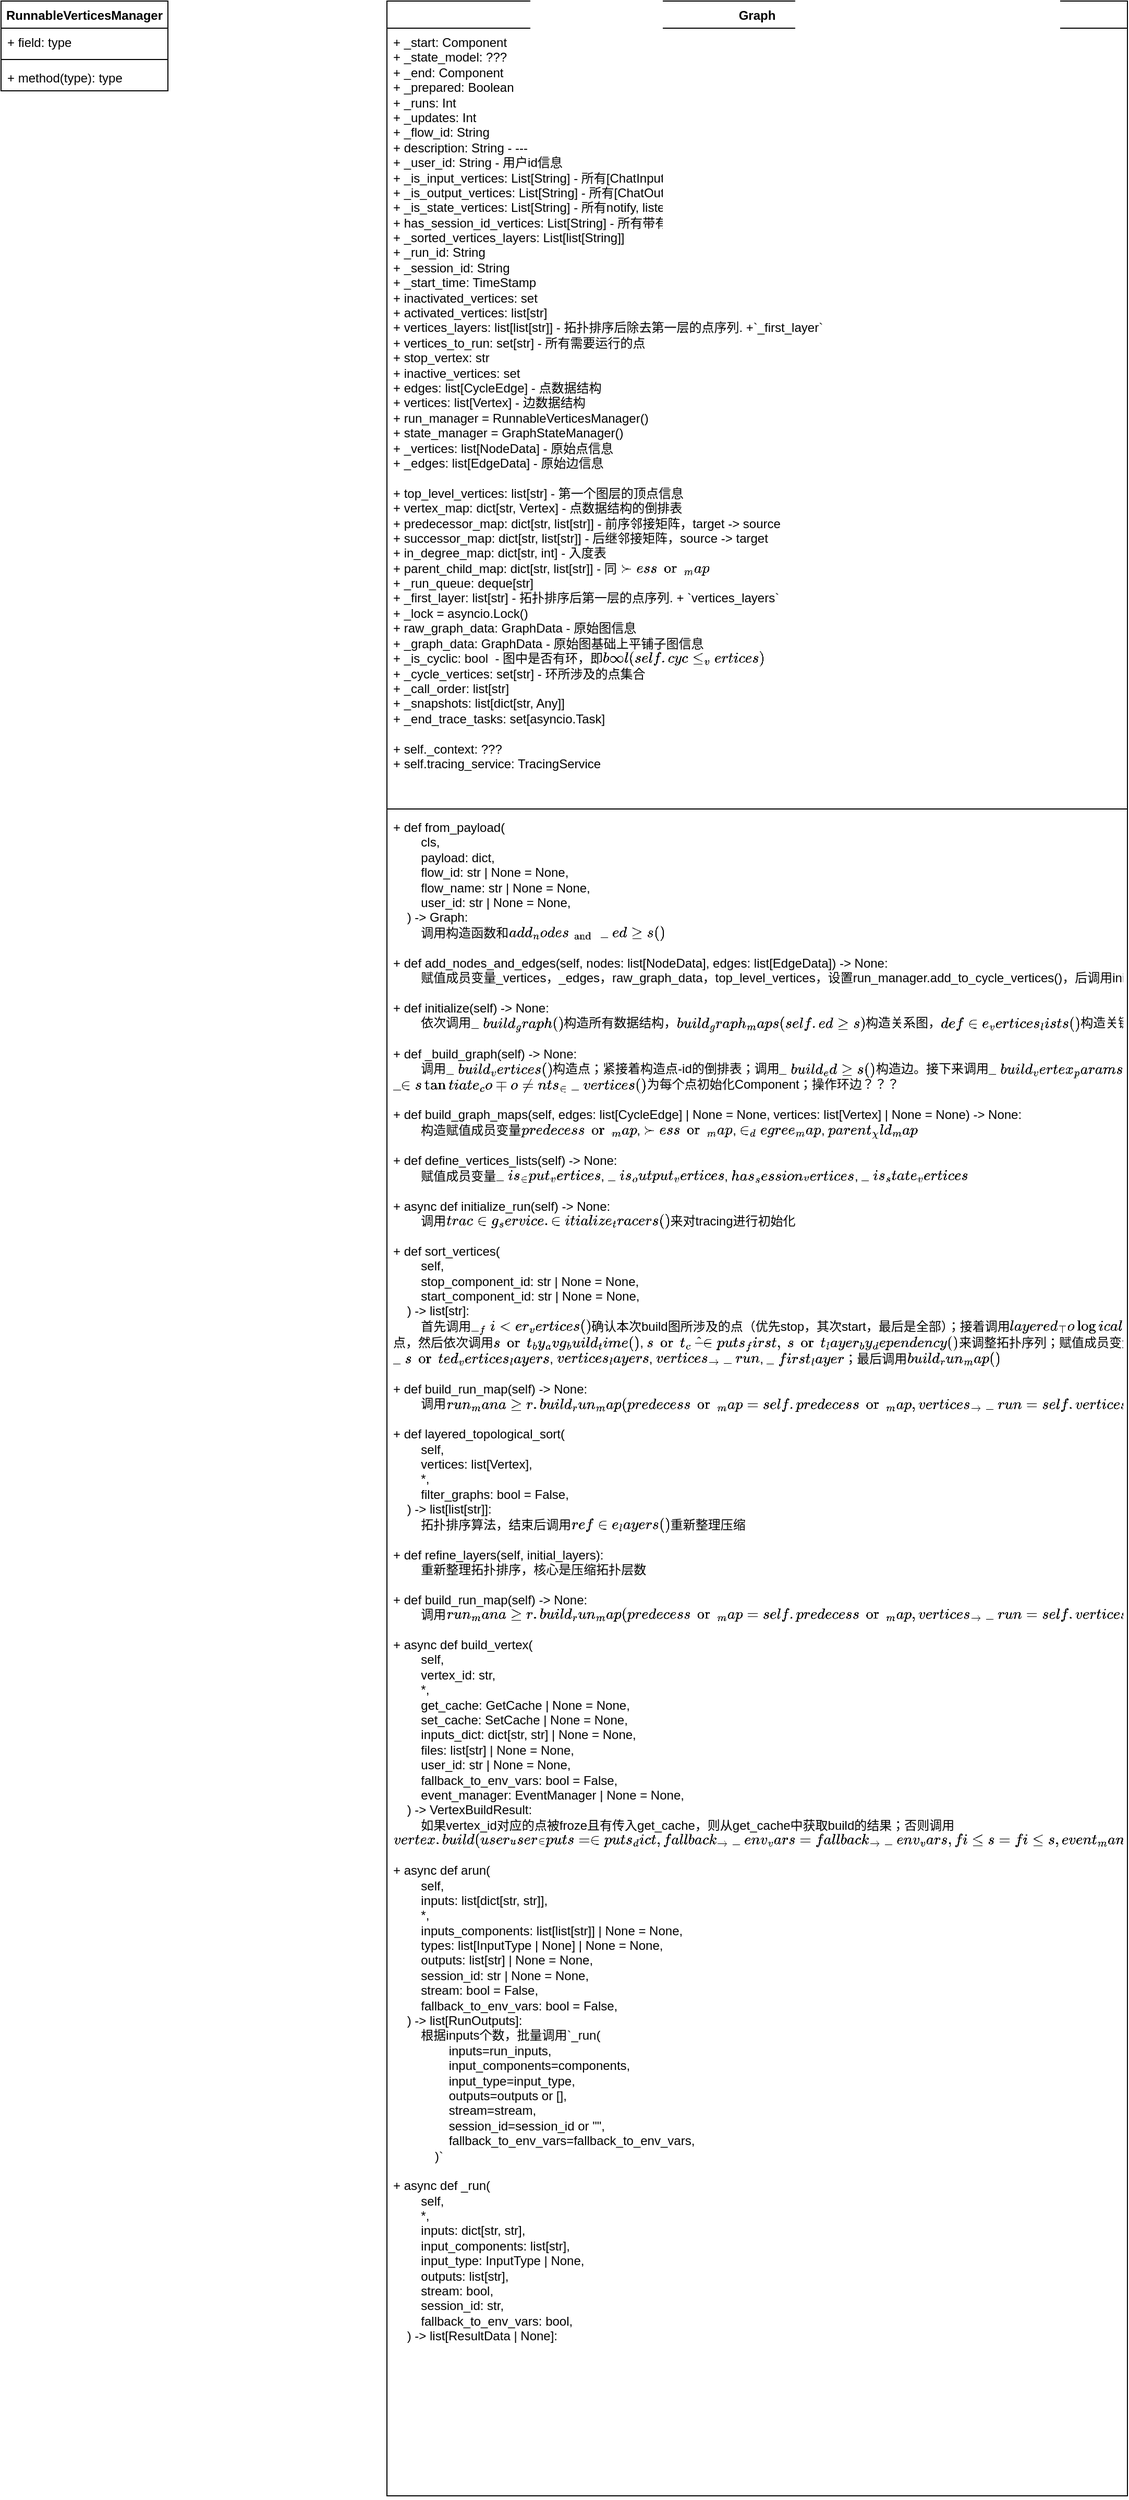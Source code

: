 <mxfile version="26.0.12" pages="4">
  <diagram name="Graph" id="M81pX762PwvkrQvY3oK8">
    <mxGraphModel dx="1979" dy="636" grid="1" gridSize="10" guides="1" tooltips="1" connect="1" arrows="1" fold="1" page="1" pageScale="1" pageWidth="827" pageHeight="1169" math="0" shadow="0">
      <root>
        <mxCell id="0" />
        <mxCell id="1" parent="0" />
        <mxCell id="Xh3V7989MpO9gLk0EHjz-1" value="Graph" style="swimlane;fontStyle=1;align=center;verticalAlign=top;childLayout=stackLayout;horizontal=1;startSize=26;horizontalStack=0;resizeParent=1;resizeParentMax=0;resizeLast=0;collapsible=1;marginBottom=0;whiteSpace=wrap;html=1;" parent="1" vertex="1">
          <mxGeometry x="-230" y="80" width="710" height="2390" as="geometry" />
        </mxCell>
        <mxCell id="Xh3V7989MpO9gLk0EHjz-2" value="+ _start: Component&lt;div&gt;+&amp;nbsp;_state_model: ???&lt;/div&gt;&lt;div&gt;+ _end: Component&lt;/div&gt;&lt;div&gt;+ _prepared: Boolean&lt;/div&gt;&lt;div&gt;+ _runs: Int&lt;/div&gt;&lt;div&gt;+ _updates: Int&lt;/div&gt;&lt;div&gt;+ _flow_id: String&lt;/div&gt;&lt;div&gt;+ description: String - ---&lt;/div&gt;&lt;div&gt;+ _user_id:&amp;nbsp;&lt;span style=&quot;background-color: transparent; color: light-dark(rgb(0, 0, 0), rgb(255, 255, 255));&quot;&gt;String - 用户id信息&lt;/span&gt;&lt;/div&gt;&lt;div&gt;+ _is_input_vertices: List[String] - 所有[ChatInput, TextInput, WebhookInput]集合&lt;/div&gt;&lt;div&gt;+&amp;nbsp;_is_output_vertices: List[String] - 所有[ChatOutput, TextOutput, DataOutput]集合&lt;/div&gt;&lt;div&gt;+&amp;nbsp;_is_state_vertices: List[String] - 所有notify, listen Component集合&lt;/div&gt;&lt;div&gt;+&amp;nbsp;has_session_id_vertices: List[String] - 所有带有&#39;session_id&#39;的点集合&lt;/div&gt;&lt;div&gt;+&amp;nbsp;_sorted_vertices_layers: List[list[String]]&lt;/div&gt;&lt;div&gt;+ _run_id:&amp;nbsp;&lt;span style=&quot;background-color: transparent; color: light-dark(rgb(0, 0, 0), rgb(255, 255, 255));&quot;&gt;String&lt;/span&gt;&lt;/div&gt;&lt;div&gt;+ _session_id:&amp;nbsp;&lt;span style=&quot;background-color: transparent; color: light-dark(rgb(0, 0, 0), rgb(255, 255, 255));&quot;&gt;String&lt;/span&gt;&lt;/div&gt;&lt;div&gt;+ _start_time: TimeStamp&lt;/div&gt;&lt;div&gt;+&amp;nbsp;inactivated_vertices: set&lt;/div&gt;&lt;div&gt;+&amp;nbsp;activated_vertices: list[str]&lt;/div&gt;&lt;div&gt;+&amp;nbsp;vertices_layers: list[list[str]] - 拓扑排序后除去第一层的点序列. +`&lt;span style=&quot;background-color: transparent; color: light-dark(rgb(0, 0, 0), rgb(255, 255, 255));&quot;&gt;_first_layer`&lt;/span&gt;&lt;/div&gt;&lt;div&gt;+&amp;nbsp;vertices_to_run: set[str] - 所有需要运行的点&lt;/div&gt;&lt;div&gt;+&amp;nbsp;stop_vertex: str&lt;/div&gt;&lt;div&gt;+&amp;nbsp;inactive_vertices: set&amp;nbsp;&lt;/div&gt;&lt;div&gt;+&amp;nbsp;edges: list[CycleEdge] - 点数据结构&lt;/div&gt;&lt;div&gt;+&amp;nbsp;vertices: list[Vertex] - 边数据结构&lt;/div&gt;&lt;div&gt;+&amp;nbsp;run_manager = RunnableVerticesManager()&lt;/div&gt;&lt;div&gt;+&amp;nbsp;state_manager = GraphStateManager()&lt;/div&gt;&lt;div&gt;+&amp;nbsp;_vertices: list[NodeData] - 原始点信息&lt;/div&gt;&lt;div&gt;+&amp;nbsp;_edges: list[EdgeData] - 原始边信息&lt;/div&gt;&lt;div&gt;&lt;br&gt;&lt;/div&gt;&lt;div&gt;+&amp;nbsp;top_level_vertices: list[str] - 第一个图层的顶点信息&lt;/div&gt;&lt;div&gt;+&amp;nbsp;vertex_map: dict[str, Vertex] - 点数据结构的倒排表&lt;/div&gt;&lt;div&gt;+&amp;nbsp;predecessor_map: dict[str, list[str]] - 前序邻接矩阵，target -&amp;gt; source&lt;/div&gt;&lt;div&gt;+&amp;nbsp;successor_map: dict[str, list[str]] - 后继邻接矩阵，source -&amp;gt; target&lt;/div&gt;&lt;div&gt;+&amp;nbsp;in_degree_map: dict[str, int] - 入度表&lt;/div&gt;&lt;div&gt;+&amp;nbsp;parent_child_map: dict[str, list[str]] - 同&lt;span style=&quot;background-color: transparent; color: light-dark(rgb(0, 0, 0), rgb(255, 255, 255));&quot;&gt;&amp;nbsp;`successor_map`&lt;/span&gt;&lt;/div&gt;&lt;div&gt;+&amp;nbsp;_run_queue: deque[str]&lt;/div&gt;&lt;div&gt;+&amp;nbsp;_first_layer: list[str] -&amp;nbsp;&lt;span style=&quot;background-color: transparent; color: light-dark(rgb(0, 0, 0), rgb(255, 255, 255));&quot;&gt;拓扑排序后第一层的点序列. + `&lt;/span&gt;&lt;span style=&quot;background-color: transparent; color: light-dark(rgb(0, 0, 0), rgb(255, 255, 255));&quot;&gt;vertices_layers`&lt;/span&gt;&lt;/div&gt;&lt;div&gt;+&amp;nbsp;_lock = asyncio.Lock()&lt;/div&gt;&lt;div&gt;+&amp;nbsp;raw_graph_data: GraphData - 原始图信息&lt;/div&gt;&lt;div&gt;+&amp;nbsp;_graph_data:&amp;nbsp;&lt;span style=&quot;background-color: transparent; color: light-dark(rgb(0, 0, 0), rgb(255, 255, 255));&quot;&gt;GraphData - 原始图基础上平铺子图信息&lt;/span&gt;&lt;/div&gt;&lt;div&gt;+&amp;nbsp;_is_cyclic: bool&amp;nbsp; - 图中是否有环，即`bool(self.cycle_vertices)`&lt;/div&gt;&lt;div&gt;+&amp;nbsp;_cycle_vertices: set[str] - 环所涉及的点集合&lt;/div&gt;&lt;div&gt;+&amp;nbsp;_call_order: list[str]&lt;/div&gt;&lt;div&gt;+&amp;nbsp;_snapshots: list[dict[str, Any]]&lt;/div&gt;&lt;div&gt;+&amp;nbsp;_end_trace_tasks: set[asyncio.Task]&lt;/div&gt;&lt;div&gt;&lt;br&gt;&lt;/div&gt;&lt;div&gt;+&amp;nbsp;self._context: ???&lt;/div&gt;&lt;div&gt;+&amp;nbsp;self.tracing_service: TracingService&lt;/div&gt;&lt;div&gt;&lt;br&gt;&lt;/div&gt;" style="text;strokeColor=none;fillColor=none;align=left;verticalAlign=top;spacingLeft=4;spacingRight=4;overflow=hidden;rotatable=0;points=[[0,0.5],[1,0.5]];portConstraint=eastwest;whiteSpace=wrap;html=1;" parent="Xh3V7989MpO9gLk0EHjz-1" vertex="1">
          <mxGeometry y="26" width="710" height="744" as="geometry" />
        </mxCell>
        <mxCell id="Xh3V7989MpO9gLk0EHjz-3" value="" style="line;strokeWidth=1;fillColor=none;align=left;verticalAlign=middle;spacingTop=-1;spacingLeft=3;spacingRight=3;rotatable=0;labelPosition=right;points=[];portConstraint=eastwest;strokeColor=inherit;" parent="Xh3V7989MpO9gLk0EHjz-1" vertex="1">
          <mxGeometry y="770" width="710" height="8" as="geometry" />
        </mxCell>
        <mxCell id="Xh3V7989MpO9gLk0EHjz-4" value="+&amp;nbsp;&lt;span style=&quot;background-color: transparent;&quot;&gt;def from_payload(&lt;/span&gt;&lt;div&gt;&amp;nbsp; &amp;nbsp; &amp;nbsp; &amp;nbsp; cls,&lt;/div&gt;&lt;div&gt;&amp;nbsp; &amp;nbsp; &amp;nbsp; &amp;nbsp; payload: dict,&lt;/div&gt;&lt;div&gt;&amp;nbsp; &amp;nbsp; &amp;nbsp; &amp;nbsp; flow_id: str | None = None,&lt;/div&gt;&lt;div&gt;&amp;nbsp; &amp;nbsp; &amp;nbsp; &amp;nbsp; flow_name: str | None = None,&lt;/div&gt;&lt;div&gt;&amp;nbsp; &amp;nbsp; &amp;nbsp; &amp;nbsp; user_id: str | None = None,&lt;/div&gt;&lt;div&gt;&amp;nbsp; &amp;nbsp; ) -&amp;gt; Graph:&lt;/div&gt;&lt;div&gt;&lt;span style=&quot;white-space: pre;&quot;&gt;&#x9;&lt;/span&gt;调用构造函数和`add_nodes_and_edges()`&lt;br&gt;&lt;/div&gt;&lt;div&gt;&lt;br&gt;&lt;/div&gt;&lt;div&gt;&lt;div&gt;+ def add_nodes_and_edges(self, nodes: list[NodeData], edges: list[EdgeData]) -&amp;gt; None:&lt;/div&gt;&lt;/div&gt;&lt;div&gt;&lt;span style=&quot;white-space: pre;&quot;&gt;&#x9;&lt;/span&gt;赋值成员变量_vertices，_edges，raw_graph_data，top_level_vertices，设置run_manager.add_to_cycle_vertices()，后调用initialize()&lt;br&gt;&lt;/div&gt;&lt;div&gt;&lt;br&gt;&lt;/div&gt;&lt;div&gt;+&amp;nbsp;def initialize(self) -&amp;gt; None:&lt;/div&gt;&lt;div&gt;&lt;span style=&quot;white-space: pre;&quot;&gt;&#x9;&lt;/span&gt;依次调用`_build_graph()`构造所有数据结构，`build_graph_maps(self.edges)`构造关系图，`define_vertices_lists()`构造关键点集合&lt;br&gt;&lt;/div&gt;&lt;div&gt;&lt;br&gt;&lt;/div&gt;&lt;div&gt;+ def _build_graph(self) -&amp;gt; None:&lt;/div&gt;&lt;div&gt;&lt;span style=&quot;white-space: pre;&quot;&gt;&#x9;&lt;/span&gt;调用`_build_vertices()`构造点；紧接着构造点-id的倒排表；调用`_build_edges()`构造边。接下来调用`_build_vertex_params()`构造每个点的参数；`_instantiate_components_in_vertices()`为每个点初始化Component；操作环边？？？&lt;br&gt;&lt;/div&gt;&lt;div&gt;&lt;br&gt;&lt;/div&gt;&lt;div&gt;+ def build_graph_maps(self, edges: list[CycleEdge] | None = None, vertices: list[Vertex] | None = None) -&amp;gt; None:&lt;/div&gt;&lt;div&gt;&lt;span style=&quot;white-space: pre;&quot;&gt;&#x9;&lt;/span&gt;构造赋值成员变量`predecessor_map`, `successor_map`, `in_degree_map`, `parent_child_map`&lt;br&gt;&lt;/div&gt;&lt;div&gt;&lt;br&gt;&lt;/div&gt;&lt;div&gt;+&amp;nbsp;def define_vertices_lists(self) -&amp;gt; None:&lt;/div&gt;&lt;div&gt;&lt;span style=&quot;white-space: pre;&quot;&gt;&#x9;&lt;/span&gt;赋值成员变量`_is_input_vertices`, `_is_output_vertices`, `has_session_id_vertices`, `_is_state_vertices`&lt;br&gt;&lt;/div&gt;&lt;div&gt;&lt;br&gt;&lt;/div&gt;&lt;div&gt;+&amp;nbsp;async def initialize_run(self) -&amp;gt; None:&lt;/div&gt;&lt;div&gt;&lt;span style=&quot;white-space: pre;&quot;&gt;&#x9;&lt;/span&gt;调用`tracing_service.initialize_tracers()`来对tracing进行初始化&lt;br&gt;&lt;/div&gt;&lt;div&gt;&lt;br&gt;&lt;/div&gt;&lt;div&gt;+&amp;nbsp;&lt;span style=&quot;background-color: transparent;&quot;&gt;def sort_vertices(&lt;/span&gt;&lt;/div&gt;&lt;div&gt;&amp;nbsp; &amp;nbsp; &amp;nbsp; &amp;nbsp; self,&lt;/div&gt;&lt;div&gt;&amp;nbsp; &amp;nbsp; &amp;nbsp; &amp;nbsp; stop_component_id: str | None = None,&lt;/div&gt;&lt;div&gt;&amp;nbsp; &amp;nbsp; &amp;nbsp; &amp;nbsp; start_component_id: str | None = None,&lt;/div&gt;&lt;div&gt;&amp;nbsp; &amp;nbsp; ) -&amp;gt; list[str]:&lt;/div&gt;&lt;div&gt;&lt;span style=&quot;white-space: pre;&quot;&gt;&#x9;&lt;/span&gt;首先调用`__filter_vertices()`确认本次build图所涉及的点（优先stop，其次start，最后是全部）；接着调用`layered_topological_sort()`获取拓扑序列的点，然后依次调用`sort_by_avg_build_time()`, `sort_chat_inputs_first,&amp;nbsp;sort_layer_by_dependency()`来调整拓扑序列；赋值成员变量`_sorted_vertices_layers`, `vertices_layers`, `vertices_to_run`, `_first_layer`；最后调用`build_run_map()`&lt;br&gt;&lt;/div&gt;&lt;div&gt;&lt;br&gt;&lt;/div&gt;&lt;div&gt;+&amp;nbsp;def build_run_map(self) -&amp;gt; None:&lt;/div&gt;&lt;div&gt;&lt;span style=&quot;white-space: pre;&quot;&gt;&#x9;&lt;/span&gt;调用`run_manager.build_run_map(predecessor_map=self.predecessor_map, vertices_to_run=self.vertices_to_run)`&lt;br&gt;&lt;/div&gt;&lt;div&gt;&lt;br&gt;&lt;/div&gt;&lt;div&gt;+&amp;nbsp;&lt;span style=&quot;background-color: transparent;&quot;&gt;def layered_topological_sort(&lt;/span&gt;&lt;/div&gt;&lt;div&gt;&amp;nbsp; &amp;nbsp; &amp;nbsp; &amp;nbsp; self,&lt;/div&gt;&lt;div&gt;&amp;nbsp; &amp;nbsp; &amp;nbsp; &amp;nbsp; vertices: list[Vertex],&lt;/div&gt;&lt;div&gt;&amp;nbsp; &amp;nbsp; &amp;nbsp; &amp;nbsp; *,&lt;/div&gt;&lt;div&gt;&amp;nbsp; &amp;nbsp; &amp;nbsp; &amp;nbsp; filter_graphs: bool = False,&lt;/div&gt;&lt;div&gt;&amp;nbsp; &amp;nbsp; ) -&amp;gt; list[list[str]]:&lt;/div&gt;&lt;div&gt;&lt;span style=&quot;white-space: pre;&quot;&gt;&#x9;&lt;/span&gt;拓扑排序算法，结束后调用`refine_layers()`重新整理压缩&lt;br&gt;&lt;/div&gt;&lt;div&gt;&lt;br&gt;&lt;/div&gt;&lt;div&gt;+&amp;nbsp;def refine_layers(self, initial_layers):&lt;/div&gt;&lt;div&gt;&lt;span style=&quot;white-space: pre;&quot;&gt;&#x9;&lt;/span&gt;重新整理拓扑排序，核心是压缩拓扑层数&lt;br&gt;&lt;/div&gt;&lt;div&gt;&lt;br&gt;&lt;/div&gt;&lt;div&gt;+&amp;nbsp;def build_run_map(self) -&amp;gt; None:&lt;/div&gt;&lt;div&gt;&lt;span style=&quot;white-space: pre;&quot;&gt;&#x9;&lt;/span&gt;调用`run_manager.build_run_map(predecessor_map=self.predecessor_map, vertices_to_run=self.vertices_to_run)`&lt;br&gt;&lt;/div&gt;&lt;div&gt;&lt;br&gt;&lt;/div&gt;&lt;div&gt;+&amp;nbsp;&lt;span style=&quot;background-color: transparent;&quot;&gt;async def build_vertex(&lt;/span&gt;&lt;/div&gt;&lt;div&gt;&amp;nbsp; &amp;nbsp; &amp;nbsp; &amp;nbsp; self,&lt;/div&gt;&lt;div&gt;&amp;nbsp; &amp;nbsp; &amp;nbsp; &amp;nbsp; vertex_id: str,&lt;/div&gt;&lt;div&gt;&amp;nbsp; &amp;nbsp; &amp;nbsp; &amp;nbsp; *,&lt;/div&gt;&lt;div&gt;&amp;nbsp; &amp;nbsp; &amp;nbsp; &amp;nbsp; get_cache: GetCache | None = None,&lt;/div&gt;&lt;div&gt;&amp;nbsp; &amp;nbsp; &amp;nbsp; &amp;nbsp; set_cache: SetCache | None = None,&lt;/div&gt;&lt;div&gt;&amp;nbsp; &amp;nbsp; &amp;nbsp; &amp;nbsp; inputs_dict: dict[str, str] | None = None,&lt;/div&gt;&lt;div&gt;&amp;nbsp; &amp;nbsp; &amp;nbsp; &amp;nbsp; files: list[str] | None = None,&lt;/div&gt;&lt;div&gt;&amp;nbsp; &amp;nbsp; &amp;nbsp; &amp;nbsp; user_id: str | None = None,&lt;/div&gt;&lt;div&gt;&amp;nbsp; &amp;nbsp; &amp;nbsp; &amp;nbsp; fallback_to_env_vars: bool = False,&lt;/div&gt;&lt;div&gt;&amp;nbsp; &amp;nbsp; &amp;nbsp; &amp;nbsp; event_manager: EventManager | None = None,&lt;/div&gt;&lt;div&gt;&amp;nbsp; &amp;nbsp; ) -&amp;gt; VertexBuildResult:&lt;/div&gt;&lt;div&gt;&lt;span style=&quot;white-space: pre;&quot;&gt;&#x9;&lt;/span&gt;如果vertex_id对应的点被froze且有传入get_cache，则从get_cache中获取build的结果；否则调用`vertex.build(user_id=user_id, inputs=inputs_dict, fallback_to_env_vars=fallback_to_env_vars, files=files, event_manager=event_manager)`&lt;br&gt;&lt;/div&gt;&lt;div&gt;&lt;br&gt;&lt;/div&gt;&lt;div&gt;+&amp;nbsp;&lt;span style=&quot;background-color: transparent;&quot;&gt;async def arun(&lt;/span&gt;&lt;/div&gt;&lt;div&gt;&amp;nbsp; &amp;nbsp; &amp;nbsp; &amp;nbsp; self,&lt;/div&gt;&lt;div&gt;&amp;nbsp; &amp;nbsp; &amp;nbsp; &amp;nbsp; inputs: list[dict[str, str]],&lt;/div&gt;&lt;div&gt;&amp;nbsp; &amp;nbsp; &amp;nbsp; &amp;nbsp; *,&lt;/div&gt;&lt;div&gt;&amp;nbsp; &amp;nbsp; &amp;nbsp; &amp;nbsp; inputs_components: list[list[str]] | None = None,&lt;/div&gt;&lt;div&gt;&amp;nbsp; &amp;nbsp; &amp;nbsp; &amp;nbsp; types: list[InputType | None] | None = None,&lt;/div&gt;&lt;div&gt;&amp;nbsp; &amp;nbsp; &amp;nbsp; &amp;nbsp; outputs: list[str] | None = None,&lt;/div&gt;&lt;div&gt;&amp;nbsp; &amp;nbsp; &amp;nbsp; &amp;nbsp; session_id: str | None = None,&lt;/div&gt;&lt;div&gt;&amp;nbsp; &amp;nbsp; &amp;nbsp; &amp;nbsp; stream: bool = False,&lt;/div&gt;&lt;div&gt;&amp;nbsp; &amp;nbsp; &amp;nbsp; &amp;nbsp; fallback_to_env_vars: bool = False,&lt;/div&gt;&lt;div&gt;&amp;nbsp; &amp;nbsp; ) -&amp;gt; list[RunOutputs]:&lt;br&gt;&lt;span style=&quot;white-space: pre;&quot;&gt;&#x9;&lt;/span&gt;根据inputs个数，批量调用`&lt;span style=&quot;background-color: transparent;&quot;&gt;_run(&lt;/span&gt;&lt;div&gt;&amp;nbsp; &amp;nbsp; &amp;nbsp; &amp;nbsp; &amp;nbsp; &amp;nbsp; &amp;nbsp; &amp;nbsp; inputs=run_inputs,&lt;/div&gt;&lt;div&gt;&amp;nbsp; &amp;nbsp; &amp;nbsp; &amp;nbsp; &amp;nbsp; &amp;nbsp; &amp;nbsp; &amp;nbsp; input_components=components,&lt;/div&gt;&lt;div&gt;&amp;nbsp; &amp;nbsp; &amp;nbsp; &amp;nbsp; &amp;nbsp; &amp;nbsp; &amp;nbsp; &amp;nbsp; input_type=input_type,&lt;/div&gt;&lt;div&gt;&amp;nbsp; &amp;nbsp; &amp;nbsp; &amp;nbsp; &amp;nbsp; &amp;nbsp; &amp;nbsp; &amp;nbsp; outputs=outputs or [],&lt;/div&gt;&lt;div&gt;&amp;nbsp; &amp;nbsp; &amp;nbsp; &amp;nbsp; &amp;nbsp; &amp;nbsp; &amp;nbsp; &amp;nbsp; stream=stream,&lt;/div&gt;&lt;div&gt;&amp;nbsp; &amp;nbsp; &amp;nbsp; &amp;nbsp; &amp;nbsp; &amp;nbsp; &amp;nbsp; &amp;nbsp; session_id=session_id or &quot;&quot;,&lt;/div&gt;&lt;div&gt;&amp;nbsp; &amp;nbsp; &amp;nbsp; &amp;nbsp; &amp;nbsp; &amp;nbsp; &amp;nbsp; &amp;nbsp; fallback_to_env_vars=fallback_to_env_vars,&lt;/div&gt;&lt;span style=&quot;background-color: transparent;&quot;&gt;&amp;nbsp; &amp;nbsp; &amp;nbsp; &amp;nbsp; &amp;nbsp; &amp;nbsp; )&lt;/span&gt;`&lt;br&gt;&lt;/div&gt;&lt;div&gt;&lt;br&gt;&lt;/div&gt;&lt;div&gt;+&amp;nbsp;&lt;span style=&quot;background-color: transparent;&quot;&gt;async def _run(&lt;/span&gt;&lt;/div&gt;&lt;div&gt;&amp;nbsp; &amp;nbsp; &amp;nbsp; &amp;nbsp; self,&lt;/div&gt;&lt;div&gt;&amp;nbsp; &amp;nbsp; &amp;nbsp; &amp;nbsp; *,&lt;/div&gt;&lt;div&gt;&amp;nbsp; &amp;nbsp; &amp;nbsp; &amp;nbsp; inputs: dict[str, str],&lt;/div&gt;&lt;div&gt;&amp;nbsp; &amp;nbsp; &amp;nbsp; &amp;nbsp; input_components: list[str],&lt;/div&gt;&lt;div&gt;&amp;nbsp; &amp;nbsp; &amp;nbsp; &amp;nbsp; input_type: InputType | None,&lt;/div&gt;&lt;div&gt;&amp;nbsp; &amp;nbsp; &amp;nbsp; &amp;nbsp; outputs: list[str],&lt;/div&gt;&lt;div&gt;&amp;nbsp; &amp;nbsp; &amp;nbsp; &amp;nbsp; stream: bool,&lt;/div&gt;&lt;div&gt;&amp;nbsp; &amp;nbsp; &amp;nbsp; &amp;nbsp; session_id: str,&lt;/div&gt;&lt;div&gt;&amp;nbsp; &amp;nbsp; &amp;nbsp; &amp;nbsp; fallback_to_env_vars: bool,&lt;/div&gt;&lt;div&gt;&amp;nbsp; &amp;nbsp; ) -&amp;gt; list[ResultData | None]:&lt;/div&gt;" style="text;strokeColor=none;fillColor=none;align=left;verticalAlign=top;spacingLeft=4;spacingRight=4;overflow=hidden;rotatable=0;points=[[0,0.5],[1,0.5]];portConstraint=eastwest;whiteSpace=wrap;html=1;" parent="Xh3V7989MpO9gLk0EHjz-1" vertex="1">
          <mxGeometry y="778" width="710" height="1612" as="geometry" />
        </mxCell>
        <mxCell id="Xh3V7989MpO9gLk0EHjz-85" value="RunnableVerticesManager" style="swimlane;fontStyle=1;align=center;verticalAlign=top;childLayout=stackLayout;horizontal=1;startSize=26;horizontalStack=0;resizeParent=1;resizeParentMax=0;resizeLast=0;collapsible=1;marginBottom=0;whiteSpace=wrap;html=1;" parent="1" vertex="1">
          <mxGeometry x="-600" y="80" width="160" height="86" as="geometry" />
        </mxCell>
        <mxCell id="Xh3V7989MpO9gLk0EHjz-86" value="+ field: type" style="text;strokeColor=none;fillColor=none;align=left;verticalAlign=top;spacingLeft=4;spacingRight=4;overflow=hidden;rotatable=0;points=[[0,0.5],[1,0.5]];portConstraint=eastwest;whiteSpace=wrap;html=1;" parent="Xh3V7989MpO9gLk0EHjz-85" vertex="1">
          <mxGeometry y="26" width="160" height="26" as="geometry" />
        </mxCell>
        <mxCell id="Xh3V7989MpO9gLk0EHjz-87" value="" style="line;strokeWidth=1;fillColor=none;align=left;verticalAlign=middle;spacingTop=-1;spacingLeft=3;spacingRight=3;rotatable=0;labelPosition=right;points=[];portConstraint=eastwest;strokeColor=inherit;" parent="Xh3V7989MpO9gLk0EHjz-85" vertex="1">
          <mxGeometry y="52" width="160" height="8" as="geometry" />
        </mxCell>
        <mxCell id="Xh3V7989MpO9gLk0EHjz-88" value="+ method(type): type" style="text;strokeColor=none;fillColor=none;align=left;verticalAlign=top;spacingLeft=4;spacingRight=4;overflow=hidden;rotatable=0;points=[[0,0.5],[1,0.5]];portConstraint=eastwest;whiteSpace=wrap;html=1;" parent="Xh3V7989MpO9gLk0EHjz-85" vertex="1">
          <mxGeometry y="60" width="160" height="26" as="geometry" />
        </mxCell>
      </root>
    </mxGraphModel>
  </diagram>
  <diagram id="oGfEdHqNsz1EckXMNPPQ" name="Vertex">
    <mxGraphModel dx="2422" dy="3219" grid="1" gridSize="10" guides="1" tooltips="1" connect="1" arrows="1" fold="1" page="1" pageScale="1" pageWidth="827" pageHeight="1169" math="0" shadow="0">
      <root>
        <mxCell id="0" />
        <mxCell id="1" parent="0" />
        <mxCell id="6_XmXa9_-enQfvexfpB0-1" value="Vertex" style="swimlane;fontStyle=1;align=center;verticalAlign=top;childLayout=stackLayout;horizontal=1;startSize=26;horizontalStack=0;resizeParent=1;resizeParentMax=0;resizeLast=0;collapsible=1;marginBottom=0;whiteSpace=wrap;html=1;" parent="1" vertex="1">
          <mxGeometry x="120" y="-1720" width="600" height="2070" as="geometry" />
        </mxCell>
        <mxCell id="6_XmXa9_-enQfvexfpB0-2" value="+ id: String - 点的id信息，id的pattern类似&lt;span style=&quot;color: rgb(4, 81, 165); background-color: rgb(255, 255, 255); font-family: IBMPlexMono, Monaco, &amp;quot;Courier New&amp;quot;, monospace, Menlo, Monaco, &amp;quot;Courier New&amp;quot;, monospace; white-space: pre;&quot;&gt;CosmosAILLM-SM7uk&lt;/span&gt;&lt;div&gt;+ state: VertexStates&amp;nbsp;&lt;/div&gt;&lt;div&gt;&lt;div&gt;+ _lock: asyncio.Lock()&lt;/div&gt;&lt;div&gt;+ will_stream: bool = False&lt;/div&gt;&lt;div&gt;+ updated_raw_params:&amp;nbsp;&lt;span style=&quot;background-color: transparent; color: light-dark(rgb(0, 0, 0), rgb(255, 255, 255));&quot;&gt;bool = False - 是否调用`&lt;/span&gt;&lt;span style=&quot;background-color: transparent;&quot;&gt;update_raw_params`更新过`params`, `raw_params`&lt;/span&gt;&lt;/div&gt;&lt;div&gt;&lt;span style=&quot;background-color: transparent; color: light-dark(rgb(0, 0, 0), rgb(255, 255, 255));&quot;&gt;+ base_name: str - 点的basename，如&lt;/span&gt;&lt;span style=&quot;background-color: rgb(255, 255, 255); color: rgb(4, 81, 165); font-family: IBMPlexMono, Monaco, &amp;quot;Courier New&amp;quot;, monospace, Menlo, Monaco, &amp;quot;Courier New&amp;quot;, monospace; white-space: pre;&quot;&gt;CosmosAILLM&lt;/span&gt;&lt;/div&gt;&lt;div&gt;+ is_state: bool = False&lt;/div&gt;&lt;div&gt;+ is_input: bool - 这个点是不是[TextInput, ChatInput, WebhookInput]之一 或者&lt;span style=&quot;background-color: transparent; color: light-dark(rgb(0, 0, 0), rgb(255, 255, 255));&quot;&gt;&amp;nbsp;&lt;/span&gt;&lt;span style=&quot;background-color: transparent; color: light-dark(rgb(0, 0, 0), rgb(255, 255, 255));&quot;&gt;`data`的&#39;node.is_input`指定&lt;/span&gt;&lt;/div&gt;&lt;div&gt;+ is_output:&amp;nbsp;&lt;span style=&quot;background-color: transparent; color: light-dark(rgb(0, 0, 0), rgb(255, 255, 255));&quot;&gt;bool -&amp;nbsp;&lt;/span&gt;&lt;span style=&quot;background-color: transparent; color: light-dark(rgb(0, 0, 0), rgb(255, 255, 255));&quot;&gt;这个点是不是[TextOutput, ChatOutput, DataOutput]之一&amp;nbsp;&lt;/span&gt;&lt;span style=&quot;background-color: transparent; color: light-dark(rgb(0, 0, 0), rgb(255, 255, 255));&quot;&gt;或者&lt;/span&gt;&lt;span style=&quot;background-color: transparent; color: light-dark(rgb(0, 0, 0), rgb(255, 255, 255));&quot;&gt;&amp;nbsp;&lt;/span&gt;&lt;span style=&quot;background-color: transparent; color: light-dark(rgb(0, 0, 0), rgb(255, 255, 255));&quot;&gt;`data`的&#39;node.is_output`指定&lt;/span&gt;&lt;/div&gt;&lt;div&gt;+ has_session_id: Boolean -&amp;nbsp;&lt;span style=&quot;background-color: transparent; color: light-dark(rgb(0, 0, 0), rgb(255, 255, 255));&quot;&gt;`data`的&#39;node.template&#39;中是否有&#39;&lt;/span&gt;&lt;span style=&quot;background-color: transparent; color: light-dark(rgb(0, 0, 0), rgb(255, 255, 255));&quot;&gt;session_id&#39;属性&lt;/span&gt;&lt;/div&gt;&lt;div&gt;+ custom_component = None&lt;/div&gt;&lt;div&gt;+ has_external_input = False&lt;/div&gt;&lt;div&gt;+ has_external_output = False&lt;/div&gt;&lt;div&gt;+ graph: Graph - 这个点关联的图&lt;/div&gt;&lt;div&gt;+ full_data - 点的原始信息&lt;/div&gt;&lt;div&gt;+ base_type: str | None - 参数指定 或者 ???&lt;/div&gt;&lt;div&gt;&lt;br&gt;&lt;/div&gt;&lt;div&gt;&lt;span style=&quot;background-color: transparent; color: light-dark(rgb(0, 0, 0), rgb(255, 255, 255));&quot;&gt;+ built_object: Any = UnbuiltObject()&lt;/span&gt;&lt;/div&gt;&lt;div&gt;+ built_result: Any = None&lt;/div&gt;&lt;div&gt;+ built = False&lt;/div&gt;&lt;div&gt;&lt;span style=&quot;background-color: transparent; color: light-dark(rgb(0, 0, 0), rgb(255, 255, 255));&quot;&gt;+ _successors_ids: list[str] | None = None&lt;/span&gt;&lt;/div&gt;&lt;div&gt;+ artifacts: dict[str, Any] = {}&lt;/div&gt;&lt;div&gt;+ artifacts_raw: dict[str, Any] = {}&lt;/div&gt;&lt;div&gt;+ artifacts_type: dict[str, str] = {}&lt;/div&gt;&lt;div&gt;+ steps: list[Callable] = [self._build]&lt;/div&gt;&lt;div&gt;+ steps_ran: list[Callable] = []&lt;/div&gt;&lt;div&gt;+ task_id: str | None = None&lt;/div&gt;&lt;div&gt;+ is_task = is_task&lt;/div&gt;&lt;div&gt;+ params: Dict - 这个点对应的component所需要的参数，形式{field_name: value}，其中value可以是基本类型的value，也可以是Vertex，取决于实际这个field是否连边&lt;/div&gt;&lt;div&gt;+&amp;nbsp;raw_param: - 同`&lt;span style=&quot;background-color: transparent; color: light-dark(rgb(0, 0, 0), rgb(255, 255, 255));&quot;&gt;params`&lt;/span&gt;&lt;/div&gt;&lt;div&gt;+ parent_node_id: str | None - 父亲节点的id，如果这个点是子图上的点会有？？？&lt;/div&gt;&lt;div&gt;+ load_from_db_fields: list[str] = [] - 需要从db读取的字段 ？？？&lt;/div&gt;&lt;div&gt;+ parent_is_top_level = False&lt;/div&gt;&lt;div&gt;+ layer = None&lt;/div&gt;&lt;div&gt;+ result: ResultData | None = None&lt;/div&gt;&lt;div&gt;+ results: dict[str, Any] = {}&lt;/div&gt;&lt;div&gt;+ outputs_logs: dict[str, OutputValue] = {}&lt;/div&gt;&lt;div&gt;+ logs: dict[str, list[Log]] = {}&lt;/div&gt;&lt;div&gt;+ has_cycle_edges = False&lt;/div&gt;&lt;div&gt;&lt;span style=&quot;background-color: transparent; color: light-dark(rgb(0, 0, 0), rgb(255, 255, 255));&quot;&gt;+ is_interface_component: bool =&lt;/span&gt;&lt;span style=&quot;background-color: transparent; color: light-dark(rgb(0, 0, 0), rgb(255, 255, 255));&quot;&gt;&amp;nbsp;False&lt;/span&gt;&lt;/div&gt;&lt;div&gt;&lt;br&gt;&lt;/div&gt;&lt;div&gt;+ use_result = False&lt;/div&gt;&lt;div&gt;+ build_times: list[float] = []&lt;/div&gt;&lt;div&gt;+ state = VertexStates.ACTIVE&lt;/div&gt;&lt;div&gt;+ log_transaction_tasks: set[asyncio.Task] = set()&lt;/div&gt;&lt;/div&gt;&lt;div&gt;&lt;br&gt;&lt;/div&gt;&lt;div&gt;+ data: - `&lt;span style=&quot;background-color: transparent; color: light-dark(rgb(0, 0, 0), rgb(255, 255, 255));&quot;&gt;full_data`&lt;/span&gt;&lt;span style=&quot;background-color: transparent; color: light-dark(rgb(0, 0, 0), rgb(255, 255, 255));&quot;&gt;的&#39;data&#39;&lt;/span&gt;&lt;/div&gt;&lt;div&gt;&lt;div&gt;+ outputs: list[dict] = [] - `data`的&#39;node.output&#39;&lt;/div&gt;&lt;/div&gt;&lt;div&gt;&lt;div&gt;+ output: - `data`的&#39;node.base_classes&#39;&lt;/div&gt;&lt;div&gt;+&amp;nbsp;display_name: -&amp;nbsp;&lt;span style=&quot;background-color: transparent; color: light-dark(rgb(0, 0, 0), rgb(255, 255, 255));&quot;&gt;`data`的&#39;node.&lt;/span&gt;display_name&lt;span style=&quot;background-color: transparent; color: light-dark(rgb(0, 0, 0), rgb(255, 255, 255));&quot;&gt;&#39;&lt;/span&gt;&lt;/div&gt;&lt;div&gt;+&amp;nbsp;description&lt;span style=&quot;background-color: transparent; color: light-dark(rgb(0, 0, 0), rgb(255, 255, 255));&quot;&gt;: -&amp;nbsp;&lt;/span&gt;&lt;span style=&quot;background-color: transparent; color: light-dark(rgb(0, 0, 0), rgb(255, 255, 255));&quot;&gt;`data`的&#39;node.&lt;/span&gt;description&lt;span style=&quot;background-color: transparent; color: light-dark(rgb(0, 0, 0), rgb(255, 255, 255));&quot;&gt;&#39;&lt;/span&gt;&lt;/div&gt;&lt;div&gt;&lt;span style=&quot;background-color: transparent; color: light-dark(rgb(0, 0, 0), rgb(255, 255, 255));&quot;&gt;+&amp;nbsp;&lt;/span&gt;&lt;span style=&quot;background-color: transparent;&quot;&gt;frozen&lt;/span&gt;&lt;span style=&quot;background-color: transparent; color: light-dark(rgb(0, 0, 0), rgb(255, 255, 255));&quot;&gt;: -&amp;nbsp;&lt;/span&gt;&lt;span style=&quot;background-color: transparent; color: light-dark(rgb(0, 0, 0), rgb(255, 255, 255));&quot;&gt;`data`的&#39;node.&lt;/span&gt;frozen&lt;span style=&quot;background-color: transparent; color: light-dark(rgb(0, 0, 0), rgb(255, 255, 255));&quot;&gt;&#39;&lt;/span&gt;&lt;/div&gt;&lt;div&gt;+&amp;nbsp;required_inputs: - ???&lt;/div&gt;&lt;div&gt;+&amp;nbsp;optional_inputs: - ???&lt;/div&gt;&lt;div&gt;+&amp;nbsp;vertex_type: -&amp;nbsp;&lt;span style=&quot;background-color: transparent; color: light-dark(rgb(0, 0, 0), rgb(255, 255, 255));&quot;&gt;`data`的&#39;type&#39;, 对于包含Tool属性且&lt;/span&gt;&lt;span style=&quot;background-color: transparent; color: light-dark(rgb(0, 0, 0), rgb(255, 255, 255));&quot;&gt;`data`的&#39;node._type&lt;/span&gt;&lt;span style=&quot;background-color: transparent; color: light-dark(rgb(0, 0, 0), rgb(255, 255, 255));&quot;&gt;&#39;不全小写，则是&lt;/span&gt;&lt;span style=&quot;background-color: transparent; color: light-dark(rgb(0, 0, 0), rgb(255, 255, 255));&quot;&gt;`data`的&#39;node._type&lt;/span&gt;&lt;span style=&quot;background-color: transparent; color: light-dark(rgb(0, 0, 0), rgb(255, 255, 255));&quot;&gt;&#39;&lt;/span&gt;&lt;/div&gt;&lt;/div&gt;" style="text;strokeColor=none;fillColor=none;align=left;verticalAlign=top;spacingLeft=4;spacingRight=4;overflow=hidden;rotatable=0;points=[[0,0.5],[1,0.5]];portConstraint=eastwest;whiteSpace=wrap;html=1;" parent="6_XmXa9_-enQfvexfpB0-1" vertex="1">
          <mxGeometry y="26" width="600" height="844" as="geometry" />
        </mxCell>
        <mxCell id="6_XmXa9_-enQfvexfpB0-3" value="" style="line;strokeWidth=1;fillColor=none;align=left;verticalAlign=middle;spacingTop=-1;spacingLeft=3;spacingRight=3;rotatable=0;labelPosition=right;points=[];portConstraint=eastwest;strokeColor=inherit;" parent="6_XmXa9_-enQfvexfpB0-1" vertex="1">
          <mxGeometry y="870" width="600" height="8" as="geometry" />
        </mxCell>
        <mxCell id="6_XmXa9_-enQfvexfpB0-4" value="&lt;div&gt;+&amp;nbsp;def parse_data(self) -&amp;gt; None:&lt;/div&gt;&lt;div&gt;&lt;span style=&quot;white-space: pre;&quot;&gt;&#x9;&lt;/span&gt;被构造函数调用，从成员变量`full_data`中解析出其他成员变量：`data,&amp;nbsp;output`, `outputs`, `display_name`, `icon`, `description`, `frozen`, `has_session_id`, `required_inputs`, `optional_inputs`, `vertex_type`, `base_type`.&lt;/div&gt;&lt;div&gt;&lt;br&gt;&lt;/div&gt;+ def build_params(self) -&amp;gt; None:&lt;div&gt;&lt;span style=&quot;white-space: pre;&quot;&gt;&#x9;&lt;/span&gt;如果updated_raw_params，那么直接返回；否则重新构造params：首先调用`&lt;span style=&quot;background-color: transparent; color: light-dark(rgb(0, 0, 0), rgb(255, 255, 255));&quot;&gt;_set_params_from_normal_edge()`来生成依赖参数的vertex；接着对于非连边的属性，使用其value或者default_value；最后赋值给成员变量`params`, `load_from_db_fields`, `raw_params`&lt;/span&gt;&lt;br&gt;&lt;/div&gt;&lt;div&gt;&lt;br&gt;&lt;/div&gt;&lt;div&gt;+&amp;nbsp;def _set_params_from_normal_edge(self, params: dict, edge: Edge, template_dict: dict):&lt;/div&gt;&lt;div&gt;&lt;span style=&quot;white-space: pre;&quot;&gt;&#x9;&lt;/span&gt;遍历所有入边，把源点以{field_name: Vertex}的形式加到params里面&lt;br&gt;&lt;/div&gt;&lt;div&gt;&lt;br&gt;&lt;/div&gt;&lt;div&gt;+&amp;nbsp;def instantiate_component(self, user_id=None) -&amp;gt; None:&lt;/div&gt;&lt;div&gt;&lt;span style=&quot;white-space: pre;&quot;&gt;&#x9;&lt;/span&gt;解析代码，创建Component实例&lt;br&gt;&lt;/div&gt;&lt;div&gt;&lt;br&gt;&lt;/div&gt;&lt;div&gt;+&amp;nbsp;&lt;span style=&quot;background-color: transparent;&quot;&gt;async def build(&lt;/span&gt;&lt;/div&gt;&lt;div&gt;&amp;nbsp; &amp;nbsp; &amp;nbsp; &amp;nbsp; self,&lt;/div&gt;&lt;div&gt;&amp;nbsp; &amp;nbsp; &amp;nbsp; &amp;nbsp; user_id=None,&lt;/div&gt;&lt;div&gt;&amp;nbsp; &amp;nbsp; &amp;nbsp; &amp;nbsp; inputs: dict[str, Any] | None = None,&lt;/div&gt;&lt;div&gt;&amp;nbsp; &amp;nbsp; &amp;nbsp; &amp;nbsp; files: list[str] | None = None,&lt;/div&gt;&lt;div&gt;&amp;nbsp; &amp;nbsp; &amp;nbsp; &amp;nbsp; requester: Vertex | None = None,&lt;/div&gt;&lt;div&gt;&amp;nbsp; &amp;nbsp; &amp;nbsp; &amp;nbsp; event_manager: EventManager | None = None,&lt;/div&gt;&lt;div&gt;&amp;nbsp; &amp;nbsp; &amp;nbsp; &amp;nbsp; **kwargs,&lt;/div&gt;&lt;div&gt;&amp;nbsp; &amp;nbsp; ) -&amp;gt; Any:&lt;/div&gt;&lt;div&gt;&lt;span style=&quot;white-space: pre;&quot;&gt;&#x9;&lt;/span&gt;如果本节点frozen了并且编译过了，或者提供了requester并且编译过了，那么直接返回。否则调用`_reset()`，如果本节点有&#39;session_id&#39;属性且默认值为空且&#39;inputs&#39;包含了&quot;session&quot;，那么会把这个&quot;session&quot;通过调用`update_raw_params()`赋值给本节点；如果本节点是ChatInput且&#39;inputs&#39;包含了&quot;input_value&quot;，那么会通过调用`update_raw_params()`赋值给本节点。接着依次调用执行成员变量`steps`的函数。调用`finalize_build()`。最后返回本节点的编译结果。&lt;br&gt;&lt;br&gt;&lt;/div&gt;&lt;div&gt;+&amp;nbsp;async def get_requester_result(self, requester: Vertex | None):&lt;/div&gt;&lt;div&gt;&lt;span style=&quot;white-space: pre;&quot;&gt;&#x9;&lt;/span&gt;返回本节点的编译结果，如果&lt;span style=&quot;background-color: transparent; color: light-dark(rgb(0, 0, 0), rgb(255, 255, 255));&quot;&gt;requester不为空且是本节点出边的终点，那么会把本节点的结果赋值给到&lt;/span&gt;&lt;span style=&quot;background-color: transparent; color: light-dark(rgb(0, 0, 0), rgb(255, 255, 255));&quot;&gt;requester对应的params上&lt;/span&gt;&lt;br&gt;&lt;/div&gt;&lt;div&gt;&lt;span style=&quot;background-color: transparent; color: light-dark(rgb(0, 0, 0), rgb(255, 255, 255));&quot;&gt;&lt;br&gt;&lt;/span&gt;&lt;/div&gt;&lt;div&gt;&lt;span style=&quot;background-color: transparent; color: light-dark(rgb(0, 0, 0), rgb(255, 255, 255));&quot;&gt;+&amp;nbsp;&lt;/span&gt;&lt;span style=&quot;background-color: transparent;&quot;&gt;def update_raw_params(self, new_params: Mapping[str, str | list[str]], *, overwrite: bool = False) -&amp;gt; None:&lt;/span&gt;&lt;/div&gt;&lt;div&gt;&lt;span style=&quot;background-color: transparent;&quot;&gt;&lt;span style=&quot;white-space: pre;&quot;&gt;&#x9;&lt;/span&gt;更新成员变量`&lt;/span&gt;&lt;span style=&quot;background-color: transparent;&quot;&gt;raw_params`, `&lt;/span&gt;&lt;span style=&quot;background-color: transparent;&quot;&gt;params`，并且置成员变量`&lt;/span&gt;&lt;span style=&quot;background-color: transparent;&quot;&gt;updated_raw_params`=True&lt;/span&gt;&lt;span style=&quot;background-color: transparent;&quot;&gt;&lt;br&gt;&lt;/span&gt;&lt;/div&gt;&lt;div&gt;&lt;span style=&quot;background-color: transparent;&quot;&gt;&lt;br&gt;&lt;/span&gt;&lt;/div&gt;&lt;div&gt;&lt;span style=&quot;background-color: transparent;&quot;&gt;+&amp;nbsp;&lt;/span&gt;&lt;span style=&quot;background-color: transparent;&quot;&gt;async def _build(&lt;/span&gt;&lt;/div&gt;&lt;div&gt;&amp;nbsp; &amp;nbsp; &amp;nbsp; &amp;nbsp; self,&lt;/div&gt;&lt;div&gt;&amp;nbsp; &amp;nbsp; &amp;nbsp; &amp;nbsp; fallback_to_env_vars,&lt;/div&gt;&lt;div&gt;&amp;nbsp; &amp;nbsp; &amp;nbsp; &amp;nbsp; user_id=None,&lt;/div&gt;&lt;div&gt;&amp;nbsp; &amp;nbsp; &amp;nbsp; &amp;nbsp; event_manager: EventManager | None = None,&lt;/div&gt;&lt;div&gt;&amp;nbsp; &amp;nbsp; ) -&amp;gt; None:&lt;/div&gt;&lt;div&gt;&lt;span style=&quot;white-space: pre;&quot;&gt;&#x9;&lt;/span&gt;首先会调用`_build_each_vertex_in_params_dict()`处理`params`：如果是vertex则获取其结果，list和dict会处理，以及updated_raw_params=True和cornercase会处理一下（在raw_params而不在params的）；接着处理`custom_component`：没有初始化则初始化，接着设置event_manager如果(Custom)Component有&quot;set_event_manager&quot;方法的话；再接着调用`&lt;span style=&quot;background-color: transparent;&quot;&gt;_build_results(&lt;/span&gt;&lt;/div&gt;&lt;div&gt;&amp;nbsp; &amp;nbsp; &amp;nbsp; &amp;nbsp; &amp;nbsp; &amp;nbsp; custom_component=custom_component,&lt;/div&gt;&lt;div&gt;&amp;nbsp; &amp;nbsp; &amp;nbsp; &amp;nbsp; &amp;nbsp; &amp;nbsp; custom_params=custom_params,&lt;/div&gt;&lt;div&gt;&amp;nbsp; &amp;nbsp; &amp;nbsp; &amp;nbsp; &amp;nbsp; &amp;nbsp; fallback_to_env_vars=fallback_to_env_vars,&lt;/div&gt;&lt;div&gt;&amp;nbsp; &amp;nbsp; &amp;nbsp; &amp;nbsp; &amp;nbsp; &amp;nbsp; base_type=self.base_type,&lt;/div&gt;&lt;div&gt;&lt;span style=&quot;background-color: transparent;&quot;&gt;&amp;nbsp; &amp;nbsp; &amp;nbsp; &amp;nbsp; )&lt;/span&gt;`获取结果；最后调用`_validate_built_object()`验证结果，以及设置成员变量`built`=True&lt;br&gt;&lt;/div&gt;&lt;div&gt;&lt;br&gt;&lt;/div&gt;&lt;div&gt;+&amp;nbsp;&lt;span style=&quot;background-color: transparent;&quot;&gt;async def _build_each_vertex_in_params_dict(self) -&amp;gt; None:&lt;/span&gt;&lt;/div&gt;&lt;div&gt;&lt;span style=&quot;background-color: transparent; color: light-dark(rgb(0, 0, 0), rgb(255, 255, 255));&quot;&gt;&lt;span style=&quot;white-space: pre;&quot;&gt;&#x9;&lt;/span&gt;遍历`raw_params`：如果是Vertex则调用`&lt;/span&gt;&lt;span style=&quot;background-color: transparent;&quot;&gt;_build_vertex_and_update_params()&lt;/span&gt;&lt;span style=&quot;background-color: transparent; color: light-dark(rgb(0, 0, 0), rgb(255, 255, 255));&quot;&gt;`更新`params`；如果是list of Vertex，则调用`&lt;/span&gt;&lt;span style=&quot;background-color: transparent;&quot;&gt;_build_list_of_vertices_and_update_params()`更新`params`；如果是dict，则调用`&lt;/span&gt;&lt;span style=&quot;background-color: transparent;&quot;&gt;_build_dict_and_update_params()&lt;/span&gt;&lt;span style=&quot;background-color: transparent; color: light-dark(rgb(0, 0, 0), rgb(255, 255, 255));&quot;&gt;`&lt;/span&gt;&lt;span style=&quot;background-color: transparent; color: light-dark(rgb(0, 0, 0), rgb(255, 255, 255));&quot;&gt;更新`params`；如果params没有或者`&lt;/span&gt;&lt;span style=&quot;background-color: transparent;&quot;&gt;updated_raw_params&lt;/span&gt;&lt;span style=&quot;background-color: transparent; color: light-dark(rgb(0, 0, 0), rgb(255, 255, 255));&quot;&gt;`==True，则更新&lt;/span&gt;&lt;span style=&quot;background-color: transparent; color: light-dark(rgb(0, 0, 0), rgb(255, 255, 255));&quot;&gt;`params`&lt;/span&gt;&lt;/div&gt;&lt;div&gt;&lt;span style=&quot;background-color: transparent; color: light-dark(rgb(0, 0, 0), rgb(255, 255, 255));&quot;&gt;&lt;br&gt;&lt;/span&gt;&lt;/div&gt;&lt;div&gt;&lt;span style=&quot;background-color: transparent; color: light-dark(rgb(0, 0, 0), rgb(255, 255, 255));&quot;&gt;+&amp;nbsp;&lt;/span&gt;&lt;span style=&quot;background-color: transparent;&quot;&gt;async def _build_results(&lt;/span&gt;&lt;/div&gt;&lt;div&gt;&amp;nbsp; &amp;nbsp; &amp;nbsp; &amp;nbsp; self, custom_component, custom_params, base_type: str, *, fallback_to_env_vars=False&lt;/div&gt;&lt;div&gt;&amp;nbsp; &amp;nbsp; ) -&amp;gt; None:&lt;/div&gt;&lt;div&gt;&lt;span style=&quot;white-space: pre;&quot;&gt;&#x9;&lt;/span&gt;首先调用`&lt;span style=&quot;background-color: transparent;&quot;&gt;initialize.loading.get_instance_results(&lt;/span&gt;&lt;/div&gt;&lt;div&gt;&amp;nbsp; &amp;nbsp; &amp;nbsp; &amp;nbsp; &amp;nbsp; &amp;nbsp; &amp;nbsp; &amp;nbsp; custom_component=custom_component,&lt;/div&gt;&lt;div&gt;&amp;nbsp; &amp;nbsp; &amp;nbsp; &amp;nbsp; &amp;nbsp; &amp;nbsp; &amp;nbsp; &amp;nbsp; custom_params=custom_params,&lt;/div&gt;&lt;div&gt;&amp;nbsp; &amp;nbsp; &amp;nbsp; &amp;nbsp; &amp;nbsp; &amp;nbsp; &amp;nbsp; &amp;nbsp; vertex=self,&lt;/div&gt;&lt;div&gt;&amp;nbsp; &amp;nbsp; &amp;nbsp; &amp;nbsp; &amp;nbsp; &amp;nbsp; &amp;nbsp; &amp;nbsp; fallback_to_env_vars=fallback_to_env_vars,&lt;/div&gt;&lt;div&gt;&amp;nbsp; &amp;nbsp; &amp;nbsp; &amp;nbsp; &amp;nbsp; &amp;nbsp; &amp;nbsp; &amp;nbsp; base_type=base_type,&lt;/div&gt;&lt;div&gt;&lt;span style=&quot;background-color: transparent;&quot;&gt;&amp;nbsp; &amp;nbsp; &amp;nbsp; &amp;nbsp; &amp;nbsp; &amp;nbsp; )&lt;/span&gt;`执行本节点获取结果；接着调用`build_output_logs()`赋值给`outputs_logs`，最后调用`_update_built_object_and_artifacts()`解析得到最后的结果&lt;br&gt;&lt;/div&gt;&lt;div&gt;&lt;span style=&quot;background-color: transparent; color: light-dark(rgb(0, 0, 0), rgb(255, 255, 255));&quot;&gt;&lt;br&gt;&lt;/span&gt;&lt;/div&gt;&lt;div&gt;&lt;span style=&quot;background-color: transparent; color: light-dark(rgb(0, 0, 0), rgb(255, 255, 255));&quot;&gt;&lt;br&gt;&lt;/span&gt;&lt;/div&gt;" style="text;strokeColor=none;fillColor=none;align=left;verticalAlign=top;spacingLeft=4;spacingRight=4;overflow=hidden;rotatable=0;points=[[0,0.5],[1,0.5]];portConstraint=eastwest;whiteSpace=wrap;html=1;" parent="6_XmXa9_-enQfvexfpB0-1" vertex="1">
          <mxGeometry y="878" width="600" height="1192" as="geometry" />
        </mxCell>
        <mxCell id="6_XmXa9_-enQfvexfpB0-5" style="edgeStyle=orthogonalEdgeStyle;rounded=0;orthogonalLoop=1;jettySize=auto;html=1;entryX=0.25;entryY=1;entryDx=0;entryDy=0;" parent="1" source="6_XmXa9_-enQfvexfpB0-6" target="6_XmXa9_-enQfvexfpB0-1" edge="1">
          <mxGeometry relative="1" as="geometry">
            <mxPoint x="360" y="340" as="targetPoint" />
            <Array as="points">
              <mxPoint x="230" y="400" />
              <mxPoint x="270" y="400" />
            </Array>
          </mxGeometry>
        </mxCell>
        <mxCell id="6_XmXa9_-enQfvexfpB0-6" value="CustomComponentVertex" style="swimlane;fontStyle=1;align=center;verticalAlign=top;childLayout=stackLayout;horizontal=1;startSize=26;horizontalStack=0;resizeParent=1;resizeParentMax=0;resizeLast=0;collapsible=1;marginBottom=0;whiteSpace=wrap;html=1;" parent="1" vertex="1">
          <mxGeometry x="150" y="470" width="160" height="86" as="geometry" />
        </mxCell>
        <mxCell id="6_XmXa9_-enQfvexfpB0-7" value="+ field: type" style="text;strokeColor=none;fillColor=none;align=left;verticalAlign=top;spacingLeft=4;spacingRight=4;overflow=hidden;rotatable=0;points=[[0,0.5],[1,0.5]];portConstraint=eastwest;whiteSpace=wrap;html=1;" parent="6_XmXa9_-enQfvexfpB0-6" vertex="1">
          <mxGeometry y="26" width="160" height="26" as="geometry" />
        </mxCell>
        <mxCell id="6_XmXa9_-enQfvexfpB0-8" value="" style="line;strokeWidth=1;fillColor=none;align=left;verticalAlign=middle;spacingTop=-1;spacingLeft=3;spacingRight=3;rotatable=0;labelPosition=right;points=[];portConstraint=eastwest;strokeColor=inherit;" parent="6_XmXa9_-enQfvexfpB0-6" vertex="1">
          <mxGeometry y="52" width="160" height="8" as="geometry" />
        </mxCell>
        <mxCell id="6_XmXa9_-enQfvexfpB0-9" value="+ method(type): type" style="text;strokeColor=none;fillColor=none;align=left;verticalAlign=top;spacingLeft=4;spacingRight=4;overflow=hidden;rotatable=0;points=[[0,0.5],[1,0.5]];portConstraint=eastwest;whiteSpace=wrap;html=1;" parent="6_XmXa9_-enQfvexfpB0-6" vertex="1">
          <mxGeometry y="60" width="160" height="26" as="geometry" />
        </mxCell>
        <mxCell id="6_XmXa9_-enQfvexfpB0-10" value="ComponentVertex" style="swimlane;fontStyle=1;align=center;verticalAlign=top;childLayout=stackLayout;horizontal=1;startSize=26;horizontalStack=0;resizeParent=1;resizeParentMax=0;resizeLast=0;collapsible=1;marginBottom=0;whiteSpace=wrap;html=1;" parent="1" vertex="1">
          <mxGeometry x="390" y="470" width="160" height="86" as="geometry" />
        </mxCell>
        <mxCell id="6_XmXa9_-enQfvexfpB0-11" value="+ field: type" style="text;strokeColor=none;fillColor=none;align=left;verticalAlign=top;spacingLeft=4;spacingRight=4;overflow=hidden;rotatable=0;points=[[0,0.5],[1,0.5]];portConstraint=eastwest;whiteSpace=wrap;html=1;" parent="6_XmXa9_-enQfvexfpB0-10" vertex="1">
          <mxGeometry y="26" width="160" height="26" as="geometry" />
        </mxCell>
        <mxCell id="6_XmXa9_-enQfvexfpB0-12" value="" style="line;strokeWidth=1;fillColor=none;align=left;verticalAlign=middle;spacingTop=-1;spacingLeft=3;spacingRight=3;rotatable=0;labelPosition=right;points=[];portConstraint=eastwest;strokeColor=inherit;" parent="6_XmXa9_-enQfvexfpB0-10" vertex="1">
          <mxGeometry y="52" width="160" height="8" as="geometry" />
        </mxCell>
        <mxCell id="6_XmXa9_-enQfvexfpB0-13" value="+ method(type): type" style="text;strokeColor=none;fillColor=none;align=left;verticalAlign=top;spacingLeft=4;spacingRight=4;overflow=hidden;rotatable=0;points=[[0,0.5],[1,0.5]];portConstraint=eastwest;whiteSpace=wrap;html=1;" parent="6_XmXa9_-enQfvexfpB0-10" vertex="1">
          <mxGeometry y="60" width="160" height="26" as="geometry" />
        </mxCell>
        <mxCell id="6_XmXa9_-enQfvexfpB0-14" style="edgeStyle=orthogonalEdgeStyle;rounded=0;orthogonalLoop=1;jettySize=auto;html=1;entryX=0.521;entryY=0.998;entryDx=0;entryDy=0;entryPerimeter=0;" parent="1" source="6_XmXa9_-enQfvexfpB0-10" target="6_XmXa9_-enQfvexfpB0-4" edge="1">
          <mxGeometry relative="1" as="geometry">
            <Array as="points">
              <mxPoint x="470" y="400" />
              <mxPoint x="433" y="400" />
            </Array>
          </mxGeometry>
        </mxCell>
        <mxCell id="6_XmXa9_-enQfvexfpB0-15" value="InterfaceVertex" style="swimlane;fontStyle=1;align=center;verticalAlign=top;childLayout=stackLayout;horizontal=1;startSize=26;horizontalStack=0;resizeParent=1;resizeParentMax=0;resizeLast=0;collapsible=1;marginBottom=0;whiteSpace=wrap;html=1;" parent="1" vertex="1">
          <mxGeometry x="-120" y="1000" width="360" height="360" as="geometry" />
        </mxCell>
        <mxCell id="6_XmXa9_-enQfvexfpB0-16" value="+&amp;nbsp;&lt;span style=&quot;background-color: transparent;&quot;&gt;added_message = None&lt;/span&gt;&lt;div&gt;+ steps: Dict = [_build, _run]&lt;/div&gt;&lt;div&gt;+ is_interface_component: Boolean = True&lt;/div&gt;" style="text;strokeColor=none;fillColor=none;align=left;verticalAlign=top;spacingLeft=4;spacingRight=4;overflow=hidden;rotatable=0;points=[[0,0.5],[1,0.5]];portConstraint=eastwest;whiteSpace=wrap;html=1;" parent="6_XmXa9_-enQfvexfpB0-15" vertex="1">
          <mxGeometry y="26" width="360" height="84" as="geometry" />
        </mxCell>
        <mxCell id="6_XmXa9_-enQfvexfpB0-17" value="" style="line;strokeWidth=1;fillColor=none;align=left;verticalAlign=middle;spacingTop=-1;spacingLeft=3;spacingRight=3;rotatable=0;labelPosition=right;points=[];portConstraint=eastwest;strokeColor=inherit;" parent="6_XmXa9_-enQfvexfpB0-15" vertex="1">
          <mxGeometry y="110" width="360" height="8" as="geometry" />
        </mxCell>
        <mxCell id="6_XmXa9_-enQfvexfpB0-18" value="+ async def _run(self, *args, **kwargs) -&amp;gt; None:&amp;nbsp;&lt;div&gt;&lt;span style=&quot;white-space: pre;&quot;&gt;&#x9;&lt;/span&gt;如果是[ChatInput, ChatOutput]，那么调用`_process_chat_component()`；如果是[DataOutput]，那么调用`_process_data_component()`。如果_build()执行完毕得到的`built_object`是[AsyncIterator, Iterator]，那么改为上一步得到的结果；赋值`built_result` = `built_object`&lt;br&gt;&lt;/div&gt;&lt;div&gt;&lt;br&gt;&lt;/div&gt;&lt;div&gt;+&amp;nbsp;def _process_chat_component(self):&lt;/div&gt;&lt;div&gt;&lt;span style=&quot;white-space: pre;&quot;&gt;&#x9;&lt;/span&gt;???&lt;br&gt;&lt;/div&gt;" style="text;strokeColor=none;fillColor=none;align=left;verticalAlign=top;spacingLeft=4;spacingRight=4;overflow=hidden;rotatable=0;points=[[0,0.5],[1,0.5]];portConstraint=eastwest;whiteSpace=wrap;html=1;" parent="6_XmXa9_-enQfvexfpB0-15" vertex="1">
          <mxGeometry y="118" width="360" height="242" as="geometry" />
        </mxCell>
        <mxCell id="6_XmXa9_-enQfvexfpB0-19" value="StateVertex" style="swimlane;fontStyle=1;align=center;verticalAlign=top;childLayout=stackLayout;horizontal=1;startSize=26;horizontalStack=0;resizeParent=1;resizeParentMax=0;resizeLast=0;collapsible=1;marginBottom=0;whiteSpace=wrap;html=1;" parent="1" vertex="1">
          <mxGeometry x="560" y="1000" width="160" height="86" as="geometry" />
        </mxCell>
        <mxCell id="6_XmXa9_-enQfvexfpB0-20" value="+ field: type" style="text;strokeColor=none;fillColor=none;align=left;verticalAlign=top;spacingLeft=4;spacingRight=4;overflow=hidden;rotatable=0;points=[[0,0.5],[1,0.5]];portConstraint=eastwest;whiteSpace=wrap;html=1;" parent="6_XmXa9_-enQfvexfpB0-19" vertex="1">
          <mxGeometry y="26" width="160" height="26" as="geometry" />
        </mxCell>
        <mxCell id="6_XmXa9_-enQfvexfpB0-21" value="" style="line;strokeWidth=1;fillColor=none;align=left;verticalAlign=middle;spacingTop=-1;spacingLeft=3;spacingRight=3;rotatable=0;labelPosition=right;points=[];portConstraint=eastwest;strokeColor=inherit;" parent="6_XmXa9_-enQfvexfpB0-19" vertex="1">
          <mxGeometry y="52" width="160" height="8" as="geometry" />
        </mxCell>
        <mxCell id="6_XmXa9_-enQfvexfpB0-22" value="+ method(type): type" style="text;strokeColor=none;fillColor=none;align=left;verticalAlign=top;spacingLeft=4;spacingRight=4;overflow=hidden;rotatable=0;points=[[0,0.5],[1,0.5]];portConstraint=eastwest;whiteSpace=wrap;html=1;" parent="6_XmXa9_-enQfvexfpB0-19" vertex="1">
          <mxGeometry y="60" width="160" height="26" as="geometry" />
        </mxCell>
        <mxCell id="6_XmXa9_-enQfvexfpB0-23" style="edgeStyle=orthogonalEdgeStyle;rounded=0;orthogonalLoop=1;jettySize=auto;html=1;entryX=0.384;entryY=1.019;entryDx=0;entryDy=0;entryPerimeter=0;" parent="1" source="6_XmXa9_-enQfvexfpB0-15" target="6_XmXa9_-enQfvexfpB0-13" edge="1">
          <mxGeometry relative="1" as="geometry" />
        </mxCell>
        <mxCell id="6_XmXa9_-enQfvexfpB0-24" style="edgeStyle=orthogonalEdgeStyle;rounded=0;orthogonalLoop=1;jettySize=auto;html=1;entryX=0.634;entryY=1.004;entryDx=0;entryDy=0;entryPerimeter=0;" parent="1" source="6_XmXa9_-enQfvexfpB0-19" target="6_XmXa9_-enQfvexfpB0-13" edge="1">
          <mxGeometry relative="1" as="geometry" />
        </mxCell>
      </root>
    </mxGraphModel>
  </diagram>
  <diagram id="tB8ECwy9Azwvsp6_eTYf" name="Edge">
    <mxGraphModel dx="3781" dy="1145" grid="1" gridSize="10" guides="1" tooltips="1" connect="1" arrows="1" fold="1" page="1" pageScale="1" pageWidth="827" pageHeight="1169" math="0" shadow="0">
      <root>
        <mxCell id="0" />
        <mxCell id="1" parent="0" />
        <mxCell id="L-7WQaFRFHUZlMXvsT6y-1" value="Edge" style="swimlane;fontStyle=1;align=center;verticalAlign=top;childLayout=stackLayout;horizontal=1;startSize=26;horizontalStack=0;resizeParent=1;resizeParentMax=0;resizeLast=0;collapsible=1;marginBottom=0;whiteSpace=wrap;html=1;" vertex="1" parent="1">
          <mxGeometry x="-150" y="490" width="160" height="86" as="geometry" />
        </mxCell>
        <mxCell id="L-7WQaFRFHUZlMXvsT6y-2" value="+ field: type" style="text;strokeColor=none;fillColor=none;align=left;verticalAlign=top;spacingLeft=4;spacingRight=4;overflow=hidden;rotatable=0;points=[[0,0.5],[1,0.5]];portConstraint=eastwest;whiteSpace=wrap;html=1;" vertex="1" parent="L-7WQaFRFHUZlMXvsT6y-1">
          <mxGeometry y="26" width="160" height="26" as="geometry" />
        </mxCell>
        <mxCell id="L-7WQaFRFHUZlMXvsT6y-3" value="" style="line;strokeWidth=1;fillColor=none;align=left;verticalAlign=middle;spacingTop=-1;spacingLeft=3;spacingRight=3;rotatable=0;labelPosition=right;points=[];portConstraint=eastwest;strokeColor=inherit;" vertex="1" parent="L-7WQaFRFHUZlMXvsT6y-1">
          <mxGeometry y="52" width="160" height="8" as="geometry" />
        </mxCell>
        <mxCell id="L-7WQaFRFHUZlMXvsT6y-4" value="+ method(type): type" style="text;strokeColor=none;fillColor=none;align=left;verticalAlign=top;spacingLeft=4;spacingRight=4;overflow=hidden;rotatable=0;points=[[0,0.5],[1,0.5]];portConstraint=eastwest;whiteSpace=wrap;html=1;" vertex="1" parent="L-7WQaFRFHUZlMXvsT6y-1">
          <mxGeometry y="60" width="160" height="26" as="geometry" />
        </mxCell>
        <mxCell id="L-7WQaFRFHUZlMXvsT6y-5" value="CycleEdge" style="swimlane;fontStyle=1;align=center;verticalAlign=top;childLayout=stackLayout;horizontal=1;startSize=26;horizontalStack=0;resizeParent=1;resizeParentMax=0;resizeLast=0;collapsible=1;marginBottom=0;whiteSpace=wrap;html=1;" vertex="1" parent="1">
          <mxGeometry x="-150" y="700" width="160" height="86" as="geometry" />
        </mxCell>
        <mxCell id="L-7WQaFRFHUZlMXvsT6y-6" value="+ field: type" style="text;strokeColor=none;fillColor=none;align=left;verticalAlign=top;spacingLeft=4;spacingRight=4;overflow=hidden;rotatable=0;points=[[0,0.5],[1,0.5]];portConstraint=eastwest;whiteSpace=wrap;html=1;" vertex="1" parent="L-7WQaFRFHUZlMXvsT6y-5">
          <mxGeometry y="26" width="160" height="26" as="geometry" />
        </mxCell>
        <mxCell id="L-7WQaFRFHUZlMXvsT6y-7" value="" style="line;strokeWidth=1;fillColor=none;align=left;verticalAlign=middle;spacingTop=-1;spacingLeft=3;spacingRight=3;rotatable=0;labelPosition=right;points=[];portConstraint=eastwest;strokeColor=inherit;" vertex="1" parent="L-7WQaFRFHUZlMXvsT6y-5">
          <mxGeometry y="52" width="160" height="8" as="geometry" />
        </mxCell>
        <mxCell id="L-7WQaFRFHUZlMXvsT6y-8" value="+ method(type): type" style="text;strokeColor=none;fillColor=none;align=left;verticalAlign=top;spacingLeft=4;spacingRight=4;overflow=hidden;rotatable=0;points=[[0,0.5],[1,0.5]];portConstraint=eastwest;whiteSpace=wrap;html=1;" vertex="1" parent="L-7WQaFRFHUZlMXvsT6y-5">
          <mxGeometry y="60" width="160" height="26" as="geometry" />
        </mxCell>
        <mxCell id="L-7WQaFRFHUZlMXvsT6y-9" style="edgeStyle=orthogonalEdgeStyle;rounded=0;orthogonalLoop=1;jettySize=auto;html=1;entryX=0.497;entryY=0.975;entryDx=0;entryDy=0;entryPerimeter=0;" edge="1" parent="1" source="L-7WQaFRFHUZlMXvsT6y-5" target="L-7WQaFRFHUZlMXvsT6y-4">
          <mxGeometry relative="1" as="geometry" />
        </mxCell>
      </root>
    </mxGraphModel>
  </diagram>
  <diagram id="qb0ghTu_I0v9LsQH1Ix5" name="Component">
    <mxGraphModel grid="1" page="1" gridSize="10" guides="1" tooltips="1" connect="1" arrows="1" fold="1" pageScale="1" pageWidth="827" pageHeight="1169" math="0" shadow="0">
      <root>
        <mxCell id="0" />
        <mxCell id="1" parent="0" />
        <mxCell id="WloRoFcn2hEKxH7440TY-1" value="BaseComponent" style="swimlane;fontStyle=1;align=center;verticalAlign=top;childLayout=stackLayout;horizontal=1;startSize=26;horizontalStack=0;resizeParent=1;resizeParentMax=0;resizeLast=0;collapsible=1;marginBottom=0;whiteSpace=wrap;html=1;" parent="1" vertex="1">
          <mxGeometry x="490" y="110" width="160" height="86" as="geometry" />
        </mxCell>
        <mxCell id="WloRoFcn2hEKxH7440TY-2" value="+ field: type" style="text;strokeColor=none;fillColor=none;align=left;verticalAlign=top;spacingLeft=4;spacingRight=4;overflow=hidden;rotatable=0;points=[[0,0.5],[1,0.5]];portConstraint=eastwest;whiteSpace=wrap;html=1;" parent="WloRoFcn2hEKxH7440TY-1" vertex="1">
          <mxGeometry y="26" width="160" height="26" as="geometry" />
        </mxCell>
        <mxCell id="WloRoFcn2hEKxH7440TY-3" value="" style="line;strokeWidth=1;fillColor=none;align=left;verticalAlign=middle;spacingTop=-1;spacingLeft=3;spacingRight=3;rotatable=0;labelPosition=right;points=[];portConstraint=eastwest;strokeColor=inherit;" parent="WloRoFcn2hEKxH7440TY-1" vertex="1">
          <mxGeometry y="52" width="160" height="8" as="geometry" />
        </mxCell>
        <mxCell id="WloRoFcn2hEKxH7440TY-4" value="+ method(type): type" style="text;strokeColor=none;fillColor=none;align=left;verticalAlign=top;spacingLeft=4;spacingRight=4;overflow=hidden;rotatable=0;points=[[0,0.5],[1,0.5]];portConstraint=eastwest;whiteSpace=wrap;html=1;" parent="WloRoFcn2hEKxH7440TY-1" vertex="1">
          <mxGeometry y="60" width="160" height="26" as="geometry" />
        </mxCell>
        <mxCell id="WloRoFcn2hEKxH7440TY-5" style="edgeStyle=orthogonalEdgeStyle;rounded=0;orthogonalLoop=1;jettySize=auto;html=1;entryX=0.5;entryY=1;entryDx=0;entryDy=0;" parent="1" source="WloRoFcn2hEKxH7440TY-6" target="WloRoFcn2hEKxH7440TY-1" edge="1">
          <mxGeometry relative="1" as="geometry" />
        </mxCell>
        <mxCell id="WloRoFcn2hEKxH7440TY-6" value="CustomComponent" style="swimlane;fontStyle=1;align=center;verticalAlign=top;childLayout=stackLayout;horizontal=1;startSize=26;horizontalStack=0;resizeParent=1;resizeParentMax=0;resizeLast=0;collapsible=1;marginBottom=0;whiteSpace=wrap;html=1;" parent="1" vertex="1">
          <mxGeometry x="490" y="300" width="160" height="86" as="geometry" />
        </mxCell>
        <mxCell id="WloRoFcn2hEKxH7440TY-7" value="+ field: type" style="text;strokeColor=none;fillColor=none;align=left;verticalAlign=top;spacingLeft=4;spacingRight=4;overflow=hidden;rotatable=0;points=[[0,0.5],[1,0.5]];portConstraint=eastwest;whiteSpace=wrap;html=1;" parent="WloRoFcn2hEKxH7440TY-6" vertex="1">
          <mxGeometry y="26" width="160" height="26" as="geometry" />
        </mxCell>
        <mxCell id="WloRoFcn2hEKxH7440TY-8" value="" style="line;strokeWidth=1;fillColor=none;align=left;verticalAlign=middle;spacingTop=-1;spacingLeft=3;spacingRight=3;rotatable=0;labelPosition=right;points=[];portConstraint=eastwest;strokeColor=inherit;" parent="WloRoFcn2hEKxH7440TY-6" vertex="1">
          <mxGeometry y="52" width="160" height="8" as="geometry" />
        </mxCell>
        <mxCell id="WloRoFcn2hEKxH7440TY-9" value="+ method(type): type" style="text;strokeColor=none;fillColor=none;align=left;verticalAlign=top;spacingLeft=4;spacingRight=4;overflow=hidden;rotatable=0;points=[[0,0.5],[1,0.5]];portConstraint=eastwest;whiteSpace=wrap;html=1;" parent="WloRoFcn2hEKxH7440TY-6" vertex="1">
          <mxGeometry y="60" width="160" height="26" as="geometry" />
        </mxCell>
        <mxCell id="WloRoFcn2hEKxH7440TY-10" value="Component" style="swimlane;fontStyle=1;align=center;verticalAlign=top;childLayout=stackLayout;horizontal=1;startSize=26;horizontalStack=0;resizeParent=1;resizeParentMax=0;resizeLast=0;collapsible=1;marginBottom=0;whiteSpace=wrap;html=1;" parent="1" vertex="1">
          <mxGeometry x="470" y="500" width="720" height="710" as="geometry" />
        </mxCell>
        <mxCell id="WloRoFcn2hEKxH7440TY-11" value="&lt;div&gt;&lt;span style=&quot;background-color: transparent; color: light-dark(rgb(0, 0, 0), rgb(255, 255, 255));&quot;&gt;+ _inputs: dict[str, InputTypes] = {}&lt;/span&gt;&lt;/div&gt;&lt;div&gt;+_outputs_map: dict[str, Output] = {}&lt;/div&gt;&lt;div&gt;+ _results: dict[str, Any] = {}&lt;/div&gt;&lt;div&gt;+ _attributes: dict[str, Any] = {}&lt;/div&gt;&lt;div&gt;+ _parameters = inputs or {}&lt;/div&gt;&lt;div&gt;+ _edges: list[EdgeData] = []&lt;/div&gt;&lt;div&gt;+ _components: list[Component] = []&lt;/div&gt;&lt;div&gt;+ _current_output = &quot;&quot;&lt;/div&gt;&lt;div&gt;+ _event_manager: EventManager | None = None&lt;/div&gt;&lt;div&gt;+ _state_model = None&lt;/div&gt;&lt;div&gt;+ set_attributes(self._parameters)&lt;/div&gt;&lt;div&gt;+ _output_logs = {}&lt;/div&gt;&lt;div&gt;&lt;span style=&quot;background-color: transparent; color: light-dark(rgb(0, 0, 0), rgb(255, 255, 255));&quot;&gt;+ __inputs = inputs&lt;/span&gt;&lt;/div&gt;&lt;div&gt;+ __config = config&lt;/div&gt;&lt;div&gt;&lt;span style=&quot;background-color: transparent; color: light-dark(rgb(0, 0, 0), rgb(255, 255, 255));&quot;&gt;&lt;br&gt;&lt;/span&gt;&lt;/div&gt;&lt;div&gt;&lt;span style=&quot;background-color: transparent; color: light-dark(rgb(0, 0, 0), rgb(255, 255, 255));&quot;&gt;+ trace_type = self._trace_type&lt;/span&gt;&lt;/div&gt;" style="text;strokeColor=none;fillColor=none;align=left;verticalAlign=top;spacingLeft=4;spacingRight=4;overflow=hidden;rotatable=0;points=[[0,0.5],[1,0.5]];portConstraint=eastwest;whiteSpace=wrap;html=1;" parent="WloRoFcn2hEKxH7440TY-10" vertex="1">
          <mxGeometry y="26" width="720" height="334" as="geometry" />
        </mxCell>
        <mxCell id="WloRoFcn2hEKxH7440TY-12" value="" style="line;strokeWidth=1;fillColor=none;align=left;verticalAlign=middle;spacingTop=-1;spacingLeft=3;spacingRight=3;rotatable=0;labelPosition=right;points=[];portConstraint=eastwest;strokeColor=inherit;" parent="WloRoFcn2hEKxH7440TY-10" vertex="1">
          <mxGeometry y="360" width="720" height="8" as="geometry" />
        </mxCell>
        <mxCell id="WloRoFcn2hEKxH7440TY-13" value="+ async def build_results(self):&lt;div&gt;&lt;span style=&quot;white-space: pre;&quot;&gt;&#x9;&lt;/span&gt;如果_tracing_service不为None，则调用`_tracing_service()`，否则调用`_build_without_tracing()`&lt;br&gt;&lt;/div&gt;&lt;div&gt;&lt;br&gt;&lt;/div&gt;&lt;div&gt;+&amp;nbsp;async def _build_without_tracing(self):&lt;/div&gt;&lt;div&gt;&lt;span style=&quot;white-space: pre;&quot;&gt;&#x9;&lt;/span&gt;调用`_build_results(self)`&lt;br&gt;&lt;/div&gt;&lt;div&gt;&lt;br&gt;&lt;/div&gt;&lt;div&gt;+&amp;nbsp;async def _build_results(self) -&amp;gt; tuple[dict, dict]:&lt;/div&gt;&lt;div&gt;&lt;span style=&quot;white-space: pre;&quot;&gt;&#x9;&lt;/span&gt;&lt;br&gt;&lt;/div&gt;" style="text;strokeColor=none;fillColor=none;align=left;verticalAlign=top;spacingLeft=4;spacingRight=4;overflow=hidden;rotatable=0;points=[[0,0.5],[1,0.5]];portConstraint=eastwest;whiteSpace=wrap;html=1;" parent="WloRoFcn2hEKxH7440TY-10" vertex="1">
          <mxGeometry y="368" width="720" height="342" as="geometry" />
        </mxCell>
        <mxCell id="WloRoFcn2hEKxH7440TY-14" value="LCModelComponent" style="swimlane;fontStyle=1;align=center;verticalAlign=top;childLayout=stackLayout;horizontal=1;startSize=26;horizontalStack=0;resizeParent=1;resizeParentMax=0;resizeLast=0;collapsible=1;marginBottom=0;whiteSpace=wrap;html=1;" parent="1" vertex="1">
          <mxGeometry x="160" y="1390" width="160" height="86" as="geometry" />
        </mxCell>
        <mxCell id="WloRoFcn2hEKxH7440TY-15" value="+ field: type" style="text;strokeColor=none;fillColor=none;align=left;verticalAlign=top;spacingLeft=4;spacingRight=4;overflow=hidden;rotatable=0;points=[[0,0.5],[1,0.5]];portConstraint=eastwest;whiteSpace=wrap;html=1;" parent="WloRoFcn2hEKxH7440TY-14" vertex="1">
          <mxGeometry y="26" width="160" height="26" as="geometry" />
        </mxCell>
        <mxCell id="WloRoFcn2hEKxH7440TY-16" value="" style="line;strokeWidth=1;fillColor=none;align=left;verticalAlign=middle;spacingTop=-1;spacingLeft=3;spacingRight=3;rotatable=0;labelPosition=right;points=[];portConstraint=eastwest;strokeColor=inherit;" parent="WloRoFcn2hEKxH7440TY-14" vertex="1">
          <mxGeometry y="52" width="160" height="8" as="geometry" />
        </mxCell>
        <mxCell id="WloRoFcn2hEKxH7440TY-17" value="+ method(type): type" style="text;strokeColor=none;fillColor=none;align=left;verticalAlign=top;spacingLeft=4;spacingRight=4;overflow=hidden;rotatable=0;points=[[0,0.5],[1,0.5]];portConstraint=eastwest;whiteSpace=wrap;html=1;" parent="WloRoFcn2hEKxH7440TY-14" vertex="1">
          <mxGeometry y="60" width="160" height="26" as="geometry" />
        </mxCell>
        <mxCell id="WloRoFcn2hEKxH7440TY-18" value="LCEmbeddingsModel" style="swimlane;fontStyle=1;align=center;verticalAlign=top;childLayout=stackLayout;horizontal=1;startSize=26;horizontalStack=0;resizeParent=1;resizeParentMax=0;resizeLast=0;collapsible=1;marginBottom=0;whiteSpace=wrap;html=1;" parent="1" vertex="1">
          <mxGeometry x="400" y="1390" width="160" height="86" as="geometry" />
        </mxCell>
        <mxCell id="WloRoFcn2hEKxH7440TY-19" value="+ field: type" style="text;strokeColor=none;fillColor=none;align=left;verticalAlign=top;spacingLeft=4;spacingRight=4;overflow=hidden;rotatable=0;points=[[0,0.5],[1,0.5]];portConstraint=eastwest;whiteSpace=wrap;html=1;" parent="WloRoFcn2hEKxH7440TY-18" vertex="1">
          <mxGeometry y="26" width="160" height="26" as="geometry" />
        </mxCell>
        <mxCell id="WloRoFcn2hEKxH7440TY-20" value="" style="line;strokeWidth=1;fillColor=none;align=left;verticalAlign=middle;spacingTop=-1;spacingLeft=3;spacingRight=3;rotatable=0;labelPosition=right;points=[];portConstraint=eastwest;strokeColor=inherit;" parent="WloRoFcn2hEKxH7440TY-18" vertex="1">
          <mxGeometry y="52" width="160" height="8" as="geometry" />
        </mxCell>
        <mxCell id="WloRoFcn2hEKxH7440TY-21" value="+ method(type): type" style="text;strokeColor=none;fillColor=none;align=left;verticalAlign=top;spacingLeft=4;spacingRight=4;overflow=hidden;rotatable=0;points=[[0,0.5],[1,0.5]];portConstraint=eastwest;whiteSpace=wrap;html=1;" parent="WloRoFcn2hEKxH7440TY-18" vertex="1">
          <mxGeometry y="60" width="160" height="26" as="geometry" />
        </mxCell>
        <mxCell id="WloRoFcn2hEKxH7440TY-22" value="LCAgentComponent" style="swimlane;fontStyle=1;align=center;verticalAlign=top;childLayout=stackLayout;horizontal=1;startSize=26;horizontalStack=0;resizeParent=1;resizeParentMax=0;resizeLast=0;collapsible=1;marginBottom=0;whiteSpace=wrap;html=1;" parent="1" vertex="1">
          <mxGeometry x="621" y="1390" width="160" height="86" as="geometry" />
        </mxCell>
        <mxCell id="WloRoFcn2hEKxH7440TY-23" value="+ field: type" style="text;strokeColor=none;fillColor=none;align=left;verticalAlign=top;spacingLeft=4;spacingRight=4;overflow=hidden;rotatable=0;points=[[0,0.5],[1,0.5]];portConstraint=eastwest;whiteSpace=wrap;html=1;" parent="WloRoFcn2hEKxH7440TY-22" vertex="1">
          <mxGeometry y="26" width="160" height="26" as="geometry" />
        </mxCell>
        <mxCell id="WloRoFcn2hEKxH7440TY-24" value="" style="line;strokeWidth=1;fillColor=none;align=left;verticalAlign=middle;spacingTop=-1;spacingLeft=3;spacingRight=3;rotatable=0;labelPosition=right;points=[];portConstraint=eastwest;strokeColor=inherit;" parent="WloRoFcn2hEKxH7440TY-22" vertex="1">
          <mxGeometry y="52" width="160" height="8" as="geometry" />
        </mxCell>
        <mxCell id="WloRoFcn2hEKxH7440TY-25" value="+ method(type): type" style="text;strokeColor=none;fillColor=none;align=left;verticalAlign=top;spacingLeft=4;spacingRight=4;overflow=hidden;rotatable=0;points=[[0,0.5],[1,0.5]];portConstraint=eastwest;whiteSpace=wrap;html=1;" parent="WloRoFcn2hEKxH7440TY-22" vertex="1">
          <mxGeometry y="60" width="160" height="26" as="geometry" />
        </mxCell>
        <mxCell id="WloRoFcn2hEKxH7440TY-26" value="LCVectorStoreComponent" style="swimlane;fontStyle=1;align=center;verticalAlign=top;childLayout=stackLayout;horizontal=1;startSize=26;horizontalStack=0;resizeParent=1;resizeParentMax=0;resizeLast=0;collapsible=1;marginBottom=0;whiteSpace=wrap;html=1;" parent="1" vertex="1">
          <mxGeometry x="850" y="1390" width="160" height="86" as="geometry" />
        </mxCell>
        <mxCell id="WloRoFcn2hEKxH7440TY-27" value="+ field: type" style="text;strokeColor=none;fillColor=none;align=left;verticalAlign=top;spacingLeft=4;spacingRight=4;overflow=hidden;rotatable=0;points=[[0,0.5],[1,0.5]];portConstraint=eastwest;whiteSpace=wrap;html=1;" parent="WloRoFcn2hEKxH7440TY-26" vertex="1">
          <mxGeometry y="26" width="160" height="26" as="geometry" />
        </mxCell>
        <mxCell id="WloRoFcn2hEKxH7440TY-28" value="" style="line;strokeWidth=1;fillColor=none;align=left;verticalAlign=middle;spacingTop=-1;spacingLeft=3;spacingRight=3;rotatable=0;labelPosition=right;points=[];portConstraint=eastwest;strokeColor=inherit;" parent="WloRoFcn2hEKxH7440TY-26" vertex="1">
          <mxGeometry y="52" width="160" height="8" as="geometry" />
        </mxCell>
        <mxCell id="WloRoFcn2hEKxH7440TY-29" value="+ method(type): type" style="text;strokeColor=none;fillColor=none;align=left;verticalAlign=top;spacingLeft=4;spacingRight=4;overflow=hidden;rotatable=0;points=[[0,0.5],[1,0.5]];portConstraint=eastwest;whiteSpace=wrap;html=1;" parent="WloRoFcn2hEKxH7440TY-26" vertex="1">
          <mxGeometry y="60" width="160" height="26" as="geometry" />
        </mxCell>
        <mxCell id="WloRoFcn2hEKxH7440TY-30" value="LCChainComponent" style="swimlane;fontStyle=1;align=center;verticalAlign=top;childLayout=stackLayout;horizontal=1;startSize=26;horizontalStack=0;resizeParent=1;resizeParentMax=0;resizeLast=0;collapsible=1;marginBottom=0;whiteSpace=wrap;html=1;" parent="1" vertex="1">
          <mxGeometry x="1080" y="1390" width="160" height="86" as="geometry" />
        </mxCell>
        <mxCell id="WloRoFcn2hEKxH7440TY-31" value="+ field: type" style="text;strokeColor=none;fillColor=none;align=left;verticalAlign=top;spacingLeft=4;spacingRight=4;overflow=hidden;rotatable=0;points=[[0,0.5],[1,0.5]];portConstraint=eastwest;whiteSpace=wrap;html=1;" parent="WloRoFcn2hEKxH7440TY-30" vertex="1">
          <mxGeometry y="26" width="160" height="26" as="geometry" />
        </mxCell>
        <mxCell id="WloRoFcn2hEKxH7440TY-32" value="" style="line;strokeWidth=1;fillColor=none;align=left;verticalAlign=middle;spacingTop=-1;spacingLeft=3;spacingRight=3;rotatable=0;labelPosition=right;points=[];portConstraint=eastwest;strokeColor=inherit;" parent="WloRoFcn2hEKxH7440TY-30" vertex="1">
          <mxGeometry y="52" width="160" height="8" as="geometry" />
        </mxCell>
        <mxCell id="WloRoFcn2hEKxH7440TY-33" value="+ method(type): type" style="text;strokeColor=none;fillColor=none;align=left;verticalAlign=top;spacingLeft=4;spacingRight=4;overflow=hidden;rotatable=0;points=[[0,0.5],[1,0.5]];portConstraint=eastwest;whiteSpace=wrap;html=1;" parent="WloRoFcn2hEKxH7440TY-30" vertex="1">
          <mxGeometry y="60" width="160" height="26" as="geometry" />
        </mxCell>
        <mxCell id="WloRoFcn2hEKxH7440TY-34" value="..." style="swimlane;fontStyle=1;align=center;verticalAlign=top;childLayout=stackLayout;horizontal=1;startSize=26;horizontalStack=0;resizeParent=1;resizeParentMax=0;resizeLast=0;collapsible=1;marginBottom=0;whiteSpace=wrap;html=1;" parent="1" vertex="1">
          <mxGeometry x="1320" y="1390" width="160" height="86" as="geometry" />
        </mxCell>
        <mxCell id="WloRoFcn2hEKxH7440TY-35" value="+ field: type" style="text;strokeColor=none;fillColor=none;align=left;verticalAlign=top;spacingLeft=4;spacingRight=4;overflow=hidden;rotatable=0;points=[[0,0.5],[1,0.5]];portConstraint=eastwest;whiteSpace=wrap;html=1;" parent="WloRoFcn2hEKxH7440TY-34" vertex="1">
          <mxGeometry y="26" width="160" height="26" as="geometry" />
        </mxCell>
        <mxCell id="WloRoFcn2hEKxH7440TY-36" value="" style="line;strokeWidth=1;fillColor=none;align=left;verticalAlign=middle;spacingTop=-1;spacingLeft=3;spacingRight=3;rotatable=0;labelPosition=right;points=[];portConstraint=eastwest;strokeColor=inherit;" parent="WloRoFcn2hEKxH7440TY-34" vertex="1">
          <mxGeometry y="52" width="160" height="8" as="geometry" />
        </mxCell>
        <mxCell id="WloRoFcn2hEKxH7440TY-37" value="+ method(type): type" style="text;strokeColor=none;fillColor=none;align=left;verticalAlign=top;spacingLeft=4;spacingRight=4;overflow=hidden;rotatable=0;points=[[0,0.5],[1,0.5]];portConstraint=eastwest;whiteSpace=wrap;html=1;" parent="WloRoFcn2hEKxH7440TY-34" vertex="1">
          <mxGeometry y="60" width="160" height="26" as="geometry" />
        </mxCell>
        <mxCell id="WloRoFcn2hEKxH7440TY-38" style="edgeStyle=orthogonalEdgeStyle;rounded=0;orthogonalLoop=1;jettySize=auto;html=1;entryX=0.495;entryY=0.973;entryDx=0;entryDy=0;entryPerimeter=0;" parent="1" source="WloRoFcn2hEKxH7440TY-10" target="WloRoFcn2hEKxH7440TY-9" edge="1">
          <mxGeometry relative="1" as="geometry" />
        </mxCell>
        <mxCell id="WloRoFcn2hEKxH7440TY-39" style="edgeStyle=orthogonalEdgeStyle;rounded=0;orthogonalLoop=1;jettySize=auto;html=1;entryX=0.213;entryY=0.973;entryDx=0;entryDy=0;entryPerimeter=0;" parent="1" source="WloRoFcn2hEKxH7440TY-14" target="WloRoFcn2hEKxH7440TY-13" edge="1">
          <mxGeometry relative="1" as="geometry" />
        </mxCell>
        <mxCell id="WloRoFcn2hEKxH7440TY-40" style="edgeStyle=orthogonalEdgeStyle;rounded=0;orthogonalLoop=1;jettySize=auto;html=1;entryX=0.299;entryY=1.04;entryDx=0;entryDy=0;entryPerimeter=0;" parent="1" source="WloRoFcn2hEKxH7440TY-18" target="WloRoFcn2hEKxH7440TY-13" edge="1">
          <mxGeometry relative="1" as="geometry" />
        </mxCell>
        <mxCell id="WloRoFcn2hEKxH7440TY-41" style="edgeStyle=orthogonalEdgeStyle;rounded=0;orthogonalLoop=1;jettySize=auto;html=1;entryX=0.392;entryY=1.04;entryDx=0;entryDy=0;entryPerimeter=0;" parent="1" source="WloRoFcn2hEKxH7440TY-22" target="WloRoFcn2hEKxH7440TY-13" edge="1">
          <mxGeometry relative="1" as="geometry" />
        </mxCell>
        <mxCell id="WloRoFcn2hEKxH7440TY-42" style="edgeStyle=orthogonalEdgeStyle;rounded=0;orthogonalLoop=1;jettySize=auto;html=1;entryX=0.49;entryY=0.973;entryDx=0;entryDy=0;entryPerimeter=0;" parent="1" source="WloRoFcn2hEKxH7440TY-26" target="WloRoFcn2hEKxH7440TY-13" edge="1">
          <mxGeometry relative="1" as="geometry" />
        </mxCell>
        <mxCell id="WloRoFcn2hEKxH7440TY-43" style="edgeStyle=orthogonalEdgeStyle;rounded=0;orthogonalLoop=1;jettySize=auto;html=1;entryX=0.62;entryY=1.04;entryDx=0;entryDy=0;entryPerimeter=0;" parent="1" source="WloRoFcn2hEKxH7440TY-30" target="WloRoFcn2hEKxH7440TY-13" edge="1">
          <mxGeometry relative="1" as="geometry" />
        </mxCell>
        <mxCell id="WloRoFcn2hEKxH7440TY-44" style="edgeStyle=orthogonalEdgeStyle;rounded=0;orthogonalLoop=1;jettySize=auto;html=1;entryX=0.783;entryY=1.04;entryDx=0;entryDy=0;entryPerimeter=0;" parent="1" source="WloRoFcn2hEKxH7440TY-34" target="WloRoFcn2hEKxH7440TY-13" edge="1">
          <mxGeometry relative="1" as="geometry" />
        </mxCell>
      </root>
    </mxGraphModel>
  </diagram>
</mxfile>
